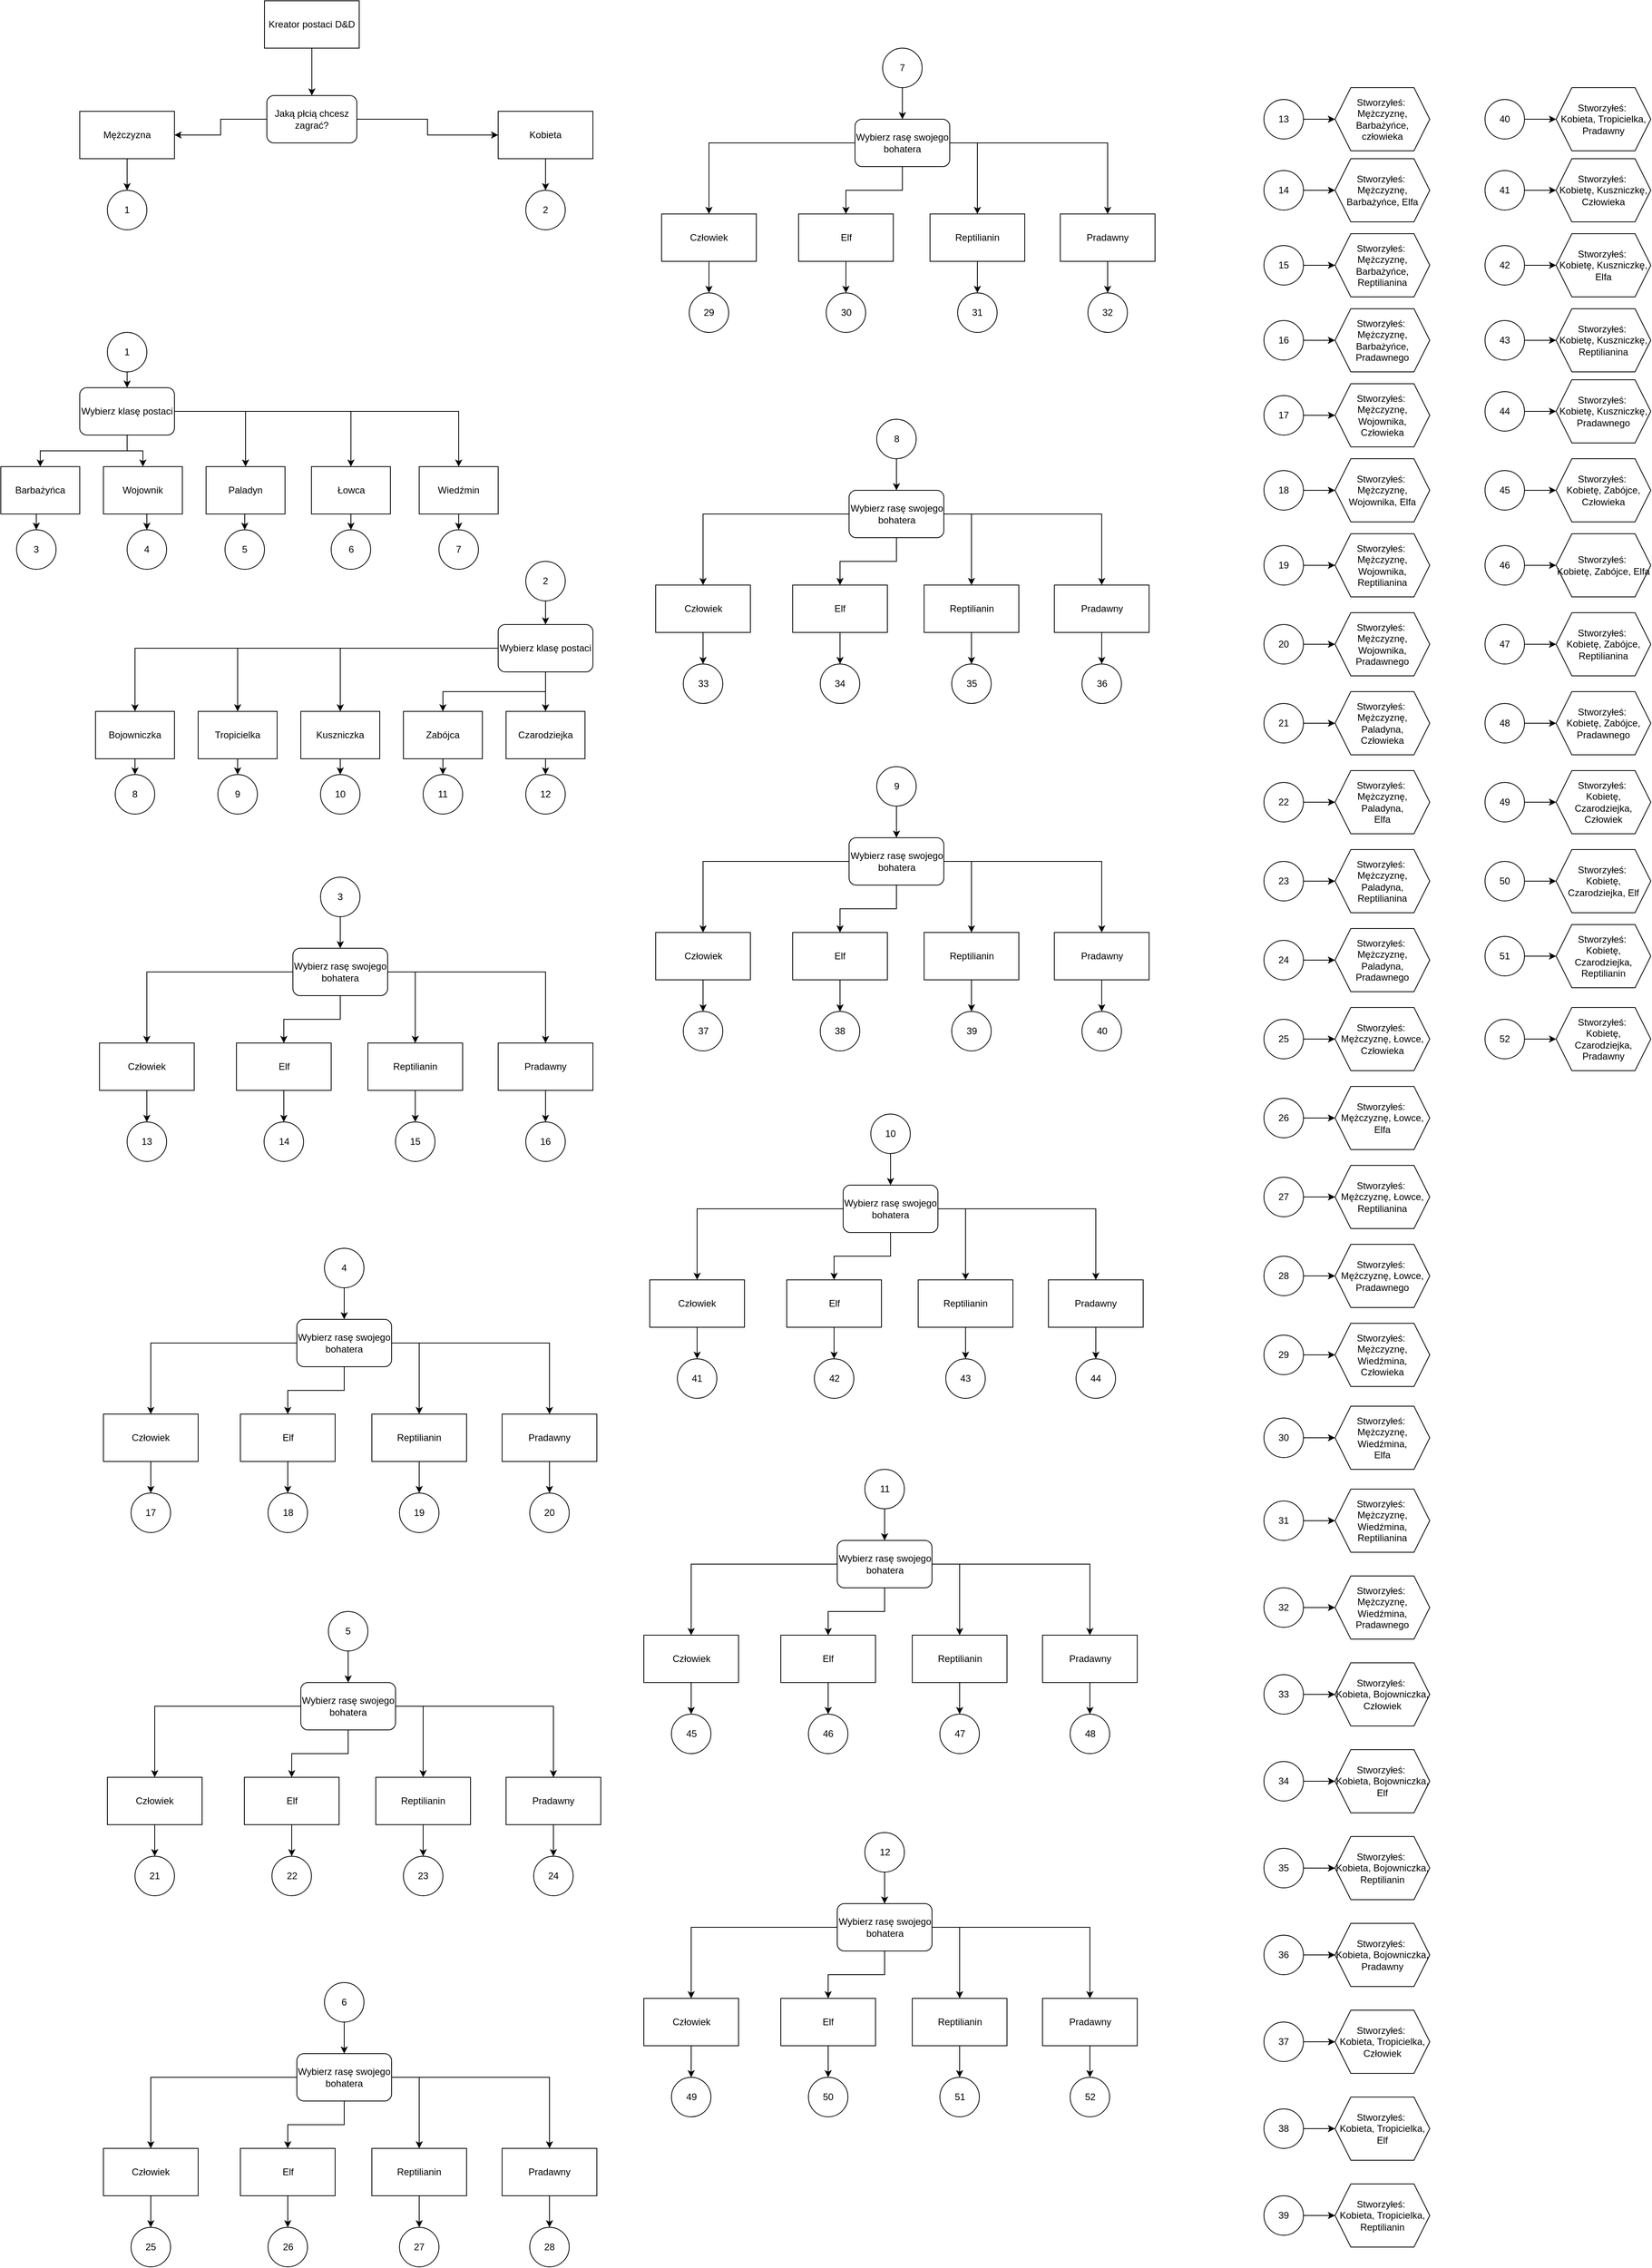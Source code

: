 <mxfile version="22.0.4" type="github">
  <diagram name="Strona-1" id="IyLmZtyO5ltR8Rs7Wp9b">
    <mxGraphModel dx="1256" dy="558" grid="1" gridSize="10" guides="1" tooltips="1" connect="1" arrows="1" fold="1" page="1" pageScale="1" pageWidth="2339" pageHeight="3300" math="0" shadow="0">
      <root>
        <mxCell id="0" />
        <mxCell id="1" parent="0" />
        <mxCell id="tEjbSZpcCXlgl2Tz4wgR-309" style="edgeStyle=orthogonalEdgeStyle;rounded=0;orthogonalLoop=1;jettySize=auto;html=1;exitX=0.5;exitY=1;exitDx=0;exitDy=0;entryX=0.5;entryY=0;entryDx=0;entryDy=0;" edge="1" parent="1" source="tEjbSZpcCXlgl2Tz4wgR-310" target="tEjbSZpcCXlgl2Tz4wgR-313">
          <mxGeometry relative="1" as="geometry" />
        </mxCell>
        <mxCell id="tEjbSZpcCXlgl2Tz4wgR-310" value="Kreator postaci D&amp;amp;D" style="rounded=0;whiteSpace=wrap;html=1;" vertex="1" parent="1">
          <mxGeometry x="354" y="20" width="120" height="60" as="geometry" />
        </mxCell>
        <mxCell id="tEjbSZpcCXlgl2Tz4wgR-311" style="edgeStyle=orthogonalEdgeStyle;rounded=0;orthogonalLoop=1;jettySize=auto;html=1;exitX=0;exitY=0.5;exitDx=0;exitDy=0;" edge="1" parent="1" source="tEjbSZpcCXlgl2Tz4wgR-313" target="tEjbSZpcCXlgl2Tz4wgR-317">
          <mxGeometry relative="1" as="geometry" />
        </mxCell>
        <mxCell id="tEjbSZpcCXlgl2Tz4wgR-312" style="edgeStyle=orthogonalEdgeStyle;rounded=0;orthogonalLoop=1;jettySize=auto;html=1;entryX=0;entryY=0.5;entryDx=0;entryDy=0;" edge="1" parent="1" source="tEjbSZpcCXlgl2Tz4wgR-313" target="tEjbSZpcCXlgl2Tz4wgR-315">
          <mxGeometry relative="1" as="geometry" />
        </mxCell>
        <mxCell id="tEjbSZpcCXlgl2Tz4wgR-313" value="Jaką płcią chcesz zagrać?" style="rounded=1;whiteSpace=wrap;html=1;" vertex="1" parent="1">
          <mxGeometry x="357" y="140" width="114" height="60" as="geometry" />
        </mxCell>
        <mxCell id="tEjbSZpcCXlgl2Tz4wgR-314" style="edgeStyle=orthogonalEdgeStyle;rounded=0;orthogonalLoop=1;jettySize=auto;html=1;exitX=0.5;exitY=1;exitDx=0;exitDy=0;entryX=0.5;entryY=0;entryDx=0;entryDy=0;" edge="1" parent="1" source="tEjbSZpcCXlgl2Tz4wgR-315" target="tEjbSZpcCXlgl2Tz4wgR-319">
          <mxGeometry relative="1" as="geometry" />
        </mxCell>
        <mxCell id="tEjbSZpcCXlgl2Tz4wgR-315" value="Kobieta" style="rounded=0;whiteSpace=wrap;html=1;" vertex="1" parent="1">
          <mxGeometry x="650" y="160" width="120" height="60" as="geometry" />
        </mxCell>
        <mxCell id="tEjbSZpcCXlgl2Tz4wgR-316" style="edgeStyle=orthogonalEdgeStyle;rounded=0;orthogonalLoop=1;jettySize=auto;html=1;" edge="1" parent="1" source="tEjbSZpcCXlgl2Tz4wgR-317">
          <mxGeometry relative="1" as="geometry">
            <mxPoint x="180" y="260" as="targetPoint" />
          </mxGeometry>
        </mxCell>
        <mxCell id="tEjbSZpcCXlgl2Tz4wgR-317" value="Mężczyzna" style="rounded=0;whiteSpace=wrap;html=1;" vertex="1" parent="1">
          <mxGeometry x="120" y="160" width="120" height="60" as="geometry" />
        </mxCell>
        <mxCell id="tEjbSZpcCXlgl2Tz4wgR-318" value="1" style="ellipse;whiteSpace=wrap;html=1;aspect=fixed;" vertex="1" parent="1">
          <mxGeometry x="155" y="260" width="50" height="50" as="geometry" />
        </mxCell>
        <mxCell id="tEjbSZpcCXlgl2Tz4wgR-319" value="2" style="ellipse;whiteSpace=wrap;html=1;aspect=fixed;" vertex="1" parent="1">
          <mxGeometry x="685" y="260" width="50" height="50" as="geometry" />
        </mxCell>
        <mxCell id="tEjbSZpcCXlgl2Tz4wgR-320" style="edgeStyle=orthogonalEdgeStyle;rounded=0;orthogonalLoop=1;jettySize=auto;html=1;exitX=0.5;exitY=1;exitDx=0;exitDy=0;entryX=0.5;entryY=0;entryDx=0;entryDy=0;" edge="1" parent="1" source="tEjbSZpcCXlgl2Tz4wgR-321" target="tEjbSZpcCXlgl2Tz4wgR-327">
          <mxGeometry relative="1" as="geometry" />
        </mxCell>
        <mxCell id="tEjbSZpcCXlgl2Tz4wgR-321" value="1" style="ellipse;whiteSpace=wrap;html=1;aspect=fixed;" vertex="1" parent="1">
          <mxGeometry x="155" y="440" width="50" height="50" as="geometry" />
        </mxCell>
        <mxCell id="tEjbSZpcCXlgl2Tz4wgR-322" style="edgeStyle=orthogonalEdgeStyle;rounded=0;orthogonalLoop=1;jettySize=auto;html=1;" edge="1" parent="1" source="tEjbSZpcCXlgl2Tz4wgR-327" target="tEjbSZpcCXlgl2Tz4wgR-329">
          <mxGeometry relative="1" as="geometry" />
        </mxCell>
        <mxCell id="tEjbSZpcCXlgl2Tz4wgR-323" style="edgeStyle=orthogonalEdgeStyle;rounded=0;orthogonalLoop=1;jettySize=auto;html=1;" edge="1" parent="1" source="tEjbSZpcCXlgl2Tz4wgR-327" target="tEjbSZpcCXlgl2Tz4wgR-331">
          <mxGeometry relative="1" as="geometry" />
        </mxCell>
        <mxCell id="tEjbSZpcCXlgl2Tz4wgR-324" style="edgeStyle=orthogonalEdgeStyle;rounded=0;orthogonalLoop=1;jettySize=auto;html=1;entryX=0.5;entryY=0;entryDx=0;entryDy=0;" edge="1" parent="1" source="tEjbSZpcCXlgl2Tz4wgR-327" target="tEjbSZpcCXlgl2Tz4wgR-335">
          <mxGeometry relative="1" as="geometry" />
        </mxCell>
        <mxCell id="tEjbSZpcCXlgl2Tz4wgR-325" style="edgeStyle=orthogonalEdgeStyle;rounded=0;orthogonalLoop=1;jettySize=auto;html=1;entryX=0.5;entryY=0;entryDx=0;entryDy=0;" edge="1" parent="1" source="tEjbSZpcCXlgl2Tz4wgR-327" target="tEjbSZpcCXlgl2Tz4wgR-333">
          <mxGeometry relative="1" as="geometry" />
        </mxCell>
        <mxCell id="tEjbSZpcCXlgl2Tz4wgR-326" style="edgeStyle=orthogonalEdgeStyle;rounded=0;orthogonalLoop=1;jettySize=auto;html=1;exitX=1;exitY=0.5;exitDx=0;exitDy=0;entryX=0.5;entryY=0;entryDx=0;entryDy=0;" edge="1" parent="1" source="tEjbSZpcCXlgl2Tz4wgR-327" target="tEjbSZpcCXlgl2Tz4wgR-337">
          <mxGeometry relative="1" as="geometry" />
        </mxCell>
        <mxCell id="tEjbSZpcCXlgl2Tz4wgR-327" value="Wybierz klasę postaci" style="rounded=1;whiteSpace=wrap;html=1;" vertex="1" parent="1">
          <mxGeometry x="120" y="510" width="120" height="60" as="geometry" />
        </mxCell>
        <mxCell id="tEjbSZpcCXlgl2Tz4wgR-328" style="edgeStyle=orthogonalEdgeStyle;rounded=0;orthogonalLoop=1;jettySize=auto;html=1;exitX=0.5;exitY=1;exitDx=0;exitDy=0;entryX=0.5;entryY=0;entryDx=0;entryDy=0;" edge="1" parent="1" source="tEjbSZpcCXlgl2Tz4wgR-329" target="tEjbSZpcCXlgl2Tz4wgR-365">
          <mxGeometry relative="1" as="geometry" />
        </mxCell>
        <mxCell id="tEjbSZpcCXlgl2Tz4wgR-329" value="Barbażyńca" style="rounded=0;whiteSpace=wrap;html=1;" vertex="1" parent="1">
          <mxGeometry x="20" y="610" width="100" height="60" as="geometry" />
        </mxCell>
        <mxCell id="tEjbSZpcCXlgl2Tz4wgR-330" style="edgeStyle=orthogonalEdgeStyle;rounded=0;orthogonalLoop=1;jettySize=auto;html=1;exitX=0.5;exitY=1;exitDx=0;exitDy=0;entryX=0.5;entryY=0;entryDx=0;entryDy=0;" edge="1" parent="1" source="tEjbSZpcCXlgl2Tz4wgR-331" target="tEjbSZpcCXlgl2Tz4wgR-364">
          <mxGeometry relative="1" as="geometry" />
        </mxCell>
        <mxCell id="tEjbSZpcCXlgl2Tz4wgR-331" value="Wojownik" style="rounded=0;whiteSpace=wrap;html=1;" vertex="1" parent="1">
          <mxGeometry x="150" y="610" width="100" height="60" as="geometry" />
        </mxCell>
        <mxCell id="tEjbSZpcCXlgl2Tz4wgR-332" style="edgeStyle=orthogonalEdgeStyle;rounded=0;orthogonalLoop=1;jettySize=auto;html=1;exitX=0.5;exitY=1;exitDx=0;exitDy=0;entryX=0.5;entryY=0;entryDx=0;entryDy=0;" edge="1" parent="1" source="tEjbSZpcCXlgl2Tz4wgR-333" target="tEjbSZpcCXlgl2Tz4wgR-363">
          <mxGeometry relative="1" as="geometry" />
        </mxCell>
        <mxCell id="tEjbSZpcCXlgl2Tz4wgR-333" value="Paladyn" style="rounded=0;whiteSpace=wrap;html=1;" vertex="1" parent="1">
          <mxGeometry x="280" y="610" width="100" height="60" as="geometry" />
        </mxCell>
        <mxCell id="tEjbSZpcCXlgl2Tz4wgR-334" style="edgeStyle=orthogonalEdgeStyle;rounded=0;orthogonalLoop=1;jettySize=auto;html=1;exitX=0.5;exitY=1;exitDx=0;exitDy=0;entryX=0.5;entryY=0;entryDx=0;entryDy=0;" edge="1" parent="1" source="tEjbSZpcCXlgl2Tz4wgR-335" target="tEjbSZpcCXlgl2Tz4wgR-362">
          <mxGeometry relative="1" as="geometry" />
        </mxCell>
        <mxCell id="tEjbSZpcCXlgl2Tz4wgR-335" value="Łowca" style="rounded=0;whiteSpace=wrap;html=1;" vertex="1" parent="1">
          <mxGeometry x="413.5" y="610" width="100" height="60" as="geometry" />
        </mxCell>
        <mxCell id="tEjbSZpcCXlgl2Tz4wgR-336" style="edgeStyle=orthogonalEdgeStyle;rounded=0;orthogonalLoop=1;jettySize=auto;html=1;exitX=0.5;exitY=1;exitDx=0;exitDy=0;entryX=0.5;entryY=0;entryDx=0;entryDy=0;" edge="1" parent="1" source="tEjbSZpcCXlgl2Tz4wgR-337" target="tEjbSZpcCXlgl2Tz4wgR-361">
          <mxGeometry relative="1" as="geometry" />
        </mxCell>
        <mxCell id="tEjbSZpcCXlgl2Tz4wgR-337" value="Wiedźmin" style="rounded=0;whiteSpace=wrap;html=1;" vertex="1" parent="1">
          <mxGeometry x="550" y="610" width="100" height="60" as="geometry" />
        </mxCell>
        <mxCell id="tEjbSZpcCXlgl2Tz4wgR-338" style="edgeStyle=orthogonalEdgeStyle;rounded=0;orthogonalLoop=1;jettySize=auto;html=1;exitX=0.5;exitY=1;exitDx=0;exitDy=0;entryX=0.5;entryY=0;entryDx=0;entryDy=0;" edge="1" parent="1" source="tEjbSZpcCXlgl2Tz4wgR-339" target="tEjbSZpcCXlgl2Tz4wgR-345">
          <mxGeometry relative="1" as="geometry" />
        </mxCell>
        <mxCell id="tEjbSZpcCXlgl2Tz4wgR-339" value="2" style="ellipse;whiteSpace=wrap;html=1;aspect=fixed;" vertex="1" parent="1">
          <mxGeometry x="685" y="730" width="50" height="50" as="geometry" />
        </mxCell>
        <mxCell id="tEjbSZpcCXlgl2Tz4wgR-340" style="edgeStyle=orthogonalEdgeStyle;rounded=0;orthogonalLoop=1;jettySize=auto;html=1;exitX=0.5;exitY=1;exitDx=0;exitDy=0;entryX=0.5;entryY=0;entryDx=0;entryDy=0;" edge="1" parent="1" source="tEjbSZpcCXlgl2Tz4wgR-345" target="tEjbSZpcCXlgl2Tz4wgR-347">
          <mxGeometry relative="1" as="geometry" />
        </mxCell>
        <mxCell id="tEjbSZpcCXlgl2Tz4wgR-341" style="edgeStyle=orthogonalEdgeStyle;rounded=0;orthogonalLoop=1;jettySize=auto;html=1;exitX=0.5;exitY=1;exitDx=0;exitDy=0;entryX=0.5;entryY=0;entryDx=0;entryDy=0;" edge="1" parent="1" source="tEjbSZpcCXlgl2Tz4wgR-345" target="tEjbSZpcCXlgl2Tz4wgR-349">
          <mxGeometry relative="1" as="geometry" />
        </mxCell>
        <mxCell id="tEjbSZpcCXlgl2Tz4wgR-342" style="edgeStyle=orthogonalEdgeStyle;rounded=0;orthogonalLoop=1;jettySize=auto;html=1;exitX=0;exitY=0.5;exitDx=0;exitDy=0;entryX=0.5;entryY=0;entryDx=0;entryDy=0;" edge="1" parent="1" source="tEjbSZpcCXlgl2Tz4wgR-345" target="tEjbSZpcCXlgl2Tz4wgR-351">
          <mxGeometry relative="1" as="geometry" />
        </mxCell>
        <mxCell id="tEjbSZpcCXlgl2Tz4wgR-343" style="edgeStyle=orthogonalEdgeStyle;rounded=0;orthogonalLoop=1;jettySize=auto;html=1;exitX=0;exitY=0.5;exitDx=0;exitDy=0;entryX=0.5;entryY=0;entryDx=0;entryDy=0;" edge="1" parent="1" source="tEjbSZpcCXlgl2Tz4wgR-345" target="tEjbSZpcCXlgl2Tz4wgR-353">
          <mxGeometry relative="1" as="geometry" />
        </mxCell>
        <mxCell id="tEjbSZpcCXlgl2Tz4wgR-344" style="edgeStyle=orthogonalEdgeStyle;rounded=0;orthogonalLoop=1;jettySize=auto;html=1;exitX=0;exitY=0.5;exitDx=0;exitDy=0;entryX=0.5;entryY=0;entryDx=0;entryDy=0;" edge="1" parent="1" source="tEjbSZpcCXlgl2Tz4wgR-345" target="tEjbSZpcCXlgl2Tz4wgR-355">
          <mxGeometry relative="1" as="geometry" />
        </mxCell>
        <mxCell id="tEjbSZpcCXlgl2Tz4wgR-345" value="Wybierz klasę postaci" style="rounded=1;whiteSpace=wrap;html=1;" vertex="1" parent="1">
          <mxGeometry x="650" y="810" width="120" height="60" as="geometry" />
        </mxCell>
        <mxCell id="tEjbSZpcCXlgl2Tz4wgR-346" style="edgeStyle=orthogonalEdgeStyle;rounded=0;orthogonalLoop=1;jettySize=auto;html=1;exitX=0.5;exitY=1;exitDx=0;exitDy=0;entryX=0.5;entryY=0;entryDx=0;entryDy=0;" edge="1" parent="1" source="tEjbSZpcCXlgl2Tz4wgR-347" target="tEjbSZpcCXlgl2Tz4wgR-356">
          <mxGeometry relative="1" as="geometry" />
        </mxCell>
        <mxCell id="tEjbSZpcCXlgl2Tz4wgR-347" value="Czarodziejka" style="rounded=0;whiteSpace=wrap;html=1;" vertex="1" parent="1">
          <mxGeometry x="660" y="920" width="100" height="60" as="geometry" />
        </mxCell>
        <mxCell id="tEjbSZpcCXlgl2Tz4wgR-348" style="edgeStyle=orthogonalEdgeStyle;rounded=0;orthogonalLoop=1;jettySize=auto;html=1;exitX=0.5;exitY=1;exitDx=0;exitDy=0;entryX=0.5;entryY=0;entryDx=0;entryDy=0;" edge="1" parent="1" source="tEjbSZpcCXlgl2Tz4wgR-349" target="tEjbSZpcCXlgl2Tz4wgR-357">
          <mxGeometry relative="1" as="geometry" />
        </mxCell>
        <mxCell id="tEjbSZpcCXlgl2Tz4wgR-349" value="Zabójca" style="rounded=0;whiteSpace=wrap;html=1;" vertex="1" parent="1">
          <mxGeometry x="530" y="920" width="100" height="60" as="geometry" />
        </mxCell>
        <mxCell id="tEjbSZpcCXlgl2Tz4wgR-350" style="edgeStyle=orthogonalEdgeStyle;rounded=0;orthogonalLoop=1;jettySize=auto;html=1;exitX=0.5;exitY=1;exitDx=0;exitDy=0;entryX=0.5;entryY=0;entryDx=0;entryDy=0;" edge="1" parent="1" source="tEjbSZpcCXlgl2Tz4wgR-351" target="tEjbSZpcCXlgl2Tz4wgR-358">
          <mxGeometry relative="1" as="geometry" />
        </mxCell>
        <mxCell id="tEjbSZpcCXlgl2Tz4wgR-351" value="Kuszniczka" style="rounded=0;whiteSpace=wrap;html=1;" vertex="1" parent="1">
          <mxGeometry x="400" y="920" width="100" height="60" as="geometry" />
        </mxCell>
        <mxCell id="tEjbSZpcCXlgl2Tz4wgR-352" style="edgeStyle=orthogonalEdgeStyle;rounded=0;orthogonalLoop=1;jettySize=auto;html=1;exitX=0.5;exitY=1;exitDx=0;exitDy=0;entryX=0.5;entryY=0;entryDx=0;entryDy=0;" edge="1" parent="1" source="tEjbSZpcCXlgl2Tz4wgR-353" target="tEjbSZpcCXlgl2Tz4wgR-359">
          <mxGeometry relative="1" as="geometry" />
        </mxCell>
        <mxCell id="tEjbSZpcCXlgl2Tz4wgR-353" value="Tropicielka" style="rounded=0;whiteSpace=wrap;html=1;" vertex="1" parent="1">
          <mxGeometry x="270" y="920" width="100" height="60" as="geometry" />
        </mxCell>
        <mxCell id="tEjbSZpcCXlgl2Tz4wgR-354" style="edgeStyle=orthogonalEdgeStyle;rounded=0;orthogonalLoop=1;jettySize=auto;html=1;exitX=0.5;exitY=1;exitDx=0;exitDy=0;entryX=0.5;entryY=0;entryDx=0;entryDy=0;" edge="1" parent="1" source="tEjbSZpcCXlgl2Tz4wgR-355" target="tEjbSZpcCXlgl2Tz4wgR-360">
          <mxGeometry relative="1" as="geometry" />
        </mxCell>
        <mxCell id="tEjbSZpcCXlgl2Tz4wgR-355" value="Bojowniczka" style="rounded=0;whiteSpace=wrap;html=1;" vertex="1" parent="1">
          <mxGeometry x="140" y="920" width="100" height="60" as="geometry" />
        </mxCell>
        <mxCell id="tEjbSZpcCXlgl2Tz4wgR-356" value="12" style="ellipse;whiteSpace=wrap;html=1;aspect=fixed;" vertex="1" parent="1">
          <mxGeometry x="685" y="1000" width="50" height="50" as="geometry" />
        </mxCell>
        <mxCell id="tEjbSZpcCXlgl2Tz4wgR-357" value="11" style="ellipse;whiteSpace=wrap;html=1;aspect=fixed;" vertex="1" parent="1">
          <mxGeometry x="555" y="1000" width="50" height="50" as="geometry" />
        </mxCell>
        <mxCell id="tEjbSZpcCXlgl2Tz4wgR-358" value="10" style="ellipse;whiteSpace=wrap;html=1;aspect=fixed;" vertex="1" parent="1">
          <mxGeometry x="425" y="1000" width="50" height="50" as="geometry" />
        </mxCell>
        <mxCell id="tEjbSZpcCXlgl2Tz4wgR-359" value="9" style="ellipse;whiteSpace=wrap;html=1;aspect=fixed;" vertex="1" parent="1">
          <mxGeometry x="295" y="1000" width="50" height="50" as="geometry" />
        </mxCell>
        <mxCell id="tEjbSZpcCXlgl2Tz4wgR-360" value="8" style="ellipse;whiteSpace=wrap;html=1;aspect=fixed;" vertex="1" parent="1">
          <mxGeometry x="165" y="1000" width="50" height="50" as="geometry" />
        </mxCell>
        <mxCell id="tEjbSZpcCXlgl2Tz4wgR-361" value="7" style="ellipse;whiteSpace=wrap;html=1;aspect=fixed;" vertex="1" parent="1">
          <mxGeometry x="575" y="690" width="50" height="50" as="geometry" />
        </mxCell>
        <mxCell id="tEjbSZpcCXlgl2Tz4wgR-362" value="6" style="ellipse;whiteSpace=wrap;html=1;aspect=fixed;" vertex="1" parent="1">
          <mxGeometry x="438.5" y="690" width="50" height="50" as="geometry" />
        </mxCell>
        <mxCell id="tEjbSZpcCXlgl2Tz4wgR-363" value="5" style="ellipse;whiteSpace=wrap;html=1;aspect=fixed;" vertex="1" parent="1">
          <mxGeometry x="304" y="690" width="50" height="50" as="geometry" />
        </mxCell>
        <mxCell id="tEjbSZpcCXlgl2Tz4wgR-364" value="4" style="ellipse;whiteSpace=wrap;html=1;aspect=fixed;" vertex="1" parent="1">
          <mxGeometry x="180" y="690" width="50" height="50" as="geometry" />
        </mxCell>
        <mxCell id="tEjbSZpcCXlgl2Tz4wgR-365" value="3" style="ellipse;whiteSpace=wrap;html=1;aspect=fixed;" vertex="1" parent="1">
          <mxGeometry x="40" y="690" width="50" height="50" as="geometry" />
        </mxCell>
        <mxCell id="tEjbSZpcCXlgl2Tz4wgR-366" style="edgeStyle=orthogonalEdgeStyle;rounded=0;orthogonalLoop=1;jettySize=auto;html=1;exitX=0.5;exitY=1;exitDx=0;exitDy=0;" edge="1" parent="1" source="tEjbSZpcCXlgl2Tz4wgR-367" target="tEjbSZpcCXlgl2Tz4wgR-372">
          <mxGeometry relative="1" as="geometry" />
        </mxCell>
        <mxCell id="tEjbSZpcCXlgl2Tz4wgR-367" value="3" style="ellipse;whiteSpace=wrap;html=1;aspect=fixed;" vertex="1" parent="1">
          <mxGeometry x="425" y="1130" width="50" height="50" as="geometry" />
        </mxCell>
        <mxCell id="tEjbSZpcCXlgl2Tz4wgR-368" style="edgeStyle=orthogonalEdgeStyle;rounded=0;orthogonalLoop=1;jettySize=auto;html=1;exitX=0.5;exitY=1;exitDx=0;exitDy=0;entryX=0.5;entryY=0;entryDx=0;entryDy=0;" edge="1" parent="1" source="tEjbSZpcCXlgl2Tz4wgR-372" target="tEjbSZpcCXlgl2Tz4wgR-380">
          <mxGeometry relative="1" as="geometry" />
        </mxCell>
        <mxCell id="tEjbSZpcCXlgl2Tz4wgR-369" style="edgeStyle=orthogonalEdgeStyle;rounded=0;orthogonalLoop=1;jettySize=auto;html=1;exitX=0;exitY=0.5;exitDx=0;exitDy=0;entryX=0.5;entryY=0;entryDx=0;entryDy=0;" edge="1" parent="1" source="tEjbSZpcCXlgl2Tz4wgR-372" target="tEjbSZpcCXlgl2Tz4wgR-374">
          <mxGeometry relative="1" as="geometry" />
        </mxCell>
        <mxCell id="tEjbSZpcCXlgl2Tz4wgR-370" style="edgeStyle=orthogonalEdgeStyle;rounded=0;orthogonalLoop=1;jettySize=auto;html=1;exitX=1;exitY=0.5;exitDx=0;exitDy=0;entryX=0.5;entryY=0;entryDx=0;entryDy=0;" edge="1" parent="1" source="tEjbSZpcCXlgl2Tz4wgR-372" target="tEjbSZpcCXlgl2Tz4wgR-378">
          <mxGeometry relative="1" as="geometry" />
        </mxCell>
        <mxCell id="tEjbSZpcCXlgl2Tz4wgR-371" style="edgeStyle=orthogonalEdgeStyle;rounded=0;orthogonalLoop=1;jettySize=auto;html=1;exitX=1;exitY=0.5;exitDx=0;exitDy=0;entryX=0.5;entryY=0;entryDx=0;entryDy=0;" edge="1" parent="1" source="tEjbSZpcCXlgl2Tz4wgR-372" target="tEjbSZpcCXlgl2Tz4wgR-376">
          <mxGeometry relative="1" as="geometry" />
        </mxCell>
        <mxCell id="tEjbSZpcCXlgl2Tz4wgR-372" value="Wybierz rasę swojego bohatera" style="rounded=1;whiteSpace=wrap;html=1;" vertex="1" parent="1">
          <mxGeometry x="390" y="1220" width="120" height="60" as="geometry" />
        </mxCell>
        <mxCell id="tEjbSZpcCXlgl2Tz4wgR-373" style="edgeStyle=orthogonalEdgeStyle;rounded=0;orthogonalLoop=1;jettySize=auto;html=1;exitX=0.5;exitY=1;exitDx=0;exitDy=0;entryX=0.5;entryY=0;entryDx=0;entryDy=0;" edge="1" parent="1" source="tEjbSZpcCXlgl2Tz4wgR-374" target="tEjbSZpcCXlgl2Tz4wgR-381">
          <mxGeometry relative="1" as="geometry" />
        </mxCell>
        <mxCell id="tEjbSZpcCXlgl2Tz4wgR-374" value="Człowiek" style="rounded=0;whiteSpace=wrap;html=1;" vertex="1" parent="1">
          <mxGeometry x="145" y="1340" width="120" height="60" as="geometry" />
        </mxCell>
        <mxCell id="tEjbSZpcCXlgl2Tz4wgR-375" style="edgeStyle=orthogonalEdgeStyle;rounded=0;orthogonalLoop=1;jettySize=auto;html=1;exitX=0.5;exitY=1;exitDx=0;exitDy=0;entryX=0.5;entryY=0;entryDx=0;entryDy=0;" edge="1" parent="1" source="tEjbSZpcCXlgl2Tz4wgR-376" target="tEjbSZpcCXlgl2Tz4wgR-384">
          <mxGeometry relative="1" as="geometry" />
        </mxCell>
        <mxCell id="tEjbSZpcCXlgl2Tz4wgR-376" value="Pradawny" style="rounded=0;whiteSpace=wrap;html=1;" vertex="1" parent="1">
          <mxGeometry x="650" y="1340" width="120" height="60" as="geometry" />
        </mxCell>
        <mxCell id="tEjbSZpcCXlgl2Tz4wgR-377" style="edgeStyle=orthogonalEdgeStyle;rounded=0;orthogonalLoop=1;jettySize=auto;html=1;entryX=0.5;entryY=0;entryDx=0;entryDy=0;" edge="1" parent="1" source="tEjbSZpcCXlgl2Tz4wgR-378" target="tEjbSZpcCXlgl2Tz4wgR-383">
          <mxGeometry relative="1" as="geometry" />
        </mxCell>
        <mxCell id="tEjbSZpcCXlgl2Tz4wgR-378" value="Reptilianin" style="rounded=0;whiteSpace=wrap;html=1;" vertex="1" parent="1">
          <mxGeometry x="485" y="1340" width="120" height="60" as="geometry" />
        </mxCell>
        <mxCell id="tEjbSZpcCXlgl2Tz4wgR-379" style="edgeStyle=orthogonalEdgeStyle;rounded=0;orthogonalLoop=1;jettySize=auto;html=1;entryX=0.5;entryY=0;entryDx=0;entryDy=0;" edge="1" parent="1" source="tEjbSZpcCXlgl2Tz4wgR-380" target="tEjbSZpcCXlgl2Tz4wgR-382">
          <mxGeometry relative="1" as="geometry" />
        </mxCell>
        <mxCell id="tEjbSZpcCXlgl2Tz4wgR-380" value="Elf" style="rounded=0;whiteSpace=wrap;html=1;" vertex="1" parent="1">
          <mxGeometry x="318.5" y="1340" width="120" height="60" as="geometry" />
        </mxCell>
        <mxCell id="tEjbSZpcCXlgl2Tz4wgR-381" value="13" style="ellipse;whiteSpace=wrap;html=1;aspect=fixed;" vertex="1" parent="1">
          <mxGeometry x="180" y="1440" width="50" height="50" as="geometry" />
        </mxCell>
        <mxCell id="tEjbSZpcCXlgl2Tz4wgR-382" value="14" style="ellipse;whiteSpace=wrap;html=1;aspect=fixed;" vertex="1" parent="1">
          <mxGeometry x="353.5" y="1440" width="50" height="50" as="geometry" />
        </mxCell>
        <mxCell id="tEjbSZpcCXlgl2Tz4wgR-383" value="15" style="ellipse;whiteSpace=wrap;html=1;aspect=fixed;" vertex="1" parent="1">
          <mxGeometry x="520" y="1440" width="50" height="50" as="geometry" />
        </mxCell>
        <mxCell id="tEjbSZpcCXlgl2Tz4wgR-384" value="16" style="ellipse;whiteSpace=wrap;html=1;aspect=fixed;" vertex="1" parent="1">
          <mxGeometry x="685" y="1440" width="50" height="50" as="geometry" />
        </mxCell>
        <mxCell id="tEjbSZpcCXlgl2Tz4wgR-385" style="edgeStyle=orthogonalEdgeStyle;rounded=0;orthogonalLoop=1;jettySize=auto;html=1;exitX=0.5;exitY=1;exitDx=0;exitDy=0;" edge="1" parent="1" source="tEjbSZpcCXlgl2Tz4wgR-386" target="tEjbSZpcCXlgl2Tz4wgR-391">
          <mxGeometry relative="1" as="geometry" />
        </mxCell>
        <mxCell id="tEjbSZpcCXlgl2Tz4wgR-386" value="7" style="ellipse;whiteSpace=wrap;html=1;aspect=fixed;" vertex="1" parent="1">
          <mxGeometry x="1137" y="80" width="50" height="50" as="geometry" />
        </mxCell>
        <mxCell id="tEjbSZpcCXlgl2Tz4wgR-387" style="edgeStyle=orthogonalEdgeStyle;rounded=0;orthogonalLoop=1;jettySize=auto;html=1;exitX=0.5;exitY=1;exitDx=0;exitDy=0;entryX=0.5;entryY=0;entryDx=0;entryDy=0;" edge="1" parent="1" source="tEjbSZpcCXlgl2Tz4wgR-391" target="tEjbSZpcCXlgl2Tz4wgR-399">
          <mxGeometry relative="1" as="geometry" />
        </mxCell>
        <mxCell id="tEjbSZpcCXlgl2Tz4wgR-388" style="edgeStyle=orthogonalEdgeStyle;rounded=0;orthogonalLoop=1;jettySize=auto;html=1;exitX=0;exitY=0.5;exitDx=0;exitDy=0;entryX=0.5;entryY=0;entryDx=0;entryDy=0;" edge="1" parent="1" source="tEjbSZpcCXlgl2Tz4wgR-391" target="tEjbSZpcCXlgl2Tz4wgR-393">
          <mxGeometry relative="1" as="geometry" />
        </mxCell>
        <mxCell id="tEjbSZpcCXlgl2Tz4wgR-389" style="edgeStyle=orthogonalEdgeStyle;rounded=0;orthogonalLoop=1;jettySize=auto;html=1;exitX=1;exitY=0.5;exitDx=0;exitDy=0;entryX=0.5;entryY=0;entryDx=0;entryDy=0;" edge="1" parent="1" source="tEjbSZpcCXlgl2Tz4wgR-391" target="tEjbSZpcCXlgl2Tz4wgR-397">
          <mxGeometry relative="1" as="geometry" />
        </mxCell>
        <mxCell id="tEjbSZpcCXlgl2Tz4wgR-390" style="edgeStyle=orthogonalEdgeStyle;rounded=0;orthogonalLoop=1;jettySize=auto;html=1;exitX=1;exitY=0.5;exitDx=0;exitDy=0;entryX=0.5;entryY=0;entryDx=0;entryDy=0;" edge="1" parent="1" source="tEjbSZpcCXlgl2Tz4wgR-391" target="tEjbSZpcCXlgl2Tz4wgR-395">
          <mxGeometry relative="1" as="geometry" />
        </mxCell>
        <mxCell id="tEjbSZpcCXlgl2Tz4wgR-391" value="Wybierz rasę swojego bohatera" style="rounded=1;whiteSpace=wrap;html=1;" vertex="1" parent="1">
          <mxGeometry x="1102" y="170" width="120" height="60" as="geometry" />
        </mxCell>
        <mxCell id="tEjbSZpcCXlgl2Tz4wgR-392" style="edgeStyle=orthogonalEdgeStyle;rounded=0;orthogonalLoop=1;jettySize=auto;html=1;exitX=0.5;exitY=1;exitDx=0;exitDy=0;entryX=0.5;entryY=0;entryDx=0;entryDy=0;" edge="1" parent="1" source="tEjbSZpcCXlgl2Tz4wgR-393" target="tEjbSZpcCXlgl2Tz4wgR-400">
          <mxGeometry relative="1" as="geometry" />
        </mxCell>
        <mxCell id="tEjbSZpcCXlgl2Tz4wgR-393" value="Człowiek" style="rounded=0;whiteSpace=wrap;html=1;" vertex="1" parent="1">
          <mxGeometry x="857" y="290" width="120" height="60" as="geometry" />
        </mxCell>
        <mxCell id="tEjbSZpcCXlgl2Tz4wgR-394" style="edgeStyle=orthogonalEdgeStyle;rounded=0;orthogonalLoop=1;jettySize=auto;html=1;exitX=0.5;exitY=1;exitDx=0;exitDy=0;entryX=0.5;entryY=0;entryDx=0;entryDy=0;" edge="1" parent="1" source="tEjbSZpcCXlgl2Tz4wgR-395" target="tEjbSZpcCXlgl2Tz4wgR-403">
          <mxGeometry relative="1" as="geometry" />
        </mxCell>
        <mxCell id="tEjbSZpcCXlgl2Tz4wgR-395" value="Pradawny" style="rounded=0;whiteSpace=wrap;html=1;" vertex="1" parent="1">
          <mxGeometry x="1362" y="290" width="120" height="60" as="geometry" />
        </mxCell>
        <mxCell id="tEjbSZpcCXlgl2Tz4wgR-396" style="edgeStyle=orthogonalEdgeStyle;rounded=0;orthogonalLoop=1;jettySize=auto;html=1;entryX=0.5;entryY=0;entryDx=0;entryDy=0;" edge="1" parent="1" source="tEjbSZpcCXlgl2Tz4wgR-397" target="tEjbSZpcCXlgl2Tz4wgR-402">
          <mxGeometry relative="1" as="geometry" />
        </mxCell>
        <mxCell id="tEjbSZpcCXlgl2Tz4wgR-397" value="Reptilianin" style="rounded=0;whiteSpace=wrap;html=1;" vertex="1" parent="1">
          <mxGeometry x="1197" y="290" width="120" height="60" as="geometry" />
        </mxCell>
        <mxCell id="tEjbSZpcCXlgl2Tz4wgR-398" style="edgeStyle=orthogonalEdgeStyle;rounded=0;orthogonalLoop=1;jettySize=auto;html=1;entryX=0.5;entryY=0;entryDx=0;entryDy=0;" edge="1" parent="1" source="tEjbSZpcCXlgl2Tz4wgR-399" target="tEjbSZpcCXlgl2Tz4wgR-401">
          <mxGeometry relative="1" as="geometry" />
        </mxCell>
        <mxCell id="tEjbSZpcCXlgl2Tz4wgR-399" value="Elf" style="rounded=0;whiteSpace=wrap;html=1;" vertex="1" parent="1">
          <mxGeometry x="1030.5" y="290" width="120" height="60" as="geometry" />
        </mxCell>
        <mxCell id="tEjbSZpcCXlgl2Tz4wgR-400" value="29" style="ellipse;whiteSpace=wrap;html=1;aspect=fixed;" vertex="1" parent="1">
          <mxGeometry x="892" y="390" width="50" height="50" as="geometry" />
        </mxCell>
        <mxCell id="tEjbSZpcCXlgl2Tz4wgR-401" value="30" style="ellipse;whiteSpace=wrap;html=1;aspect=fixed;" vertex="1" parent="1">
          <mxGeometry x="1065.5" y="390" width="50" height="50" as="geometry" />
        </mxCell>
        <mxCell id="tEjbSZpcCXlgl2Tz4wgR-402" value="31" style="ellipse;whiteSpace=wrap;html=1;aspect=fixed;" vertex="1" parent="1">
          <mxGeometry x="1232" y="390" width="50" height="50" as="geometry" />
        </mxCell>
        <mxCell id="tEjbSZpcCXlgl2Tz4wgR-403" value="32" style="ellipse;whiteSpace=wrap;html=1;aspect=fixed;" vertex="1" parent="1">
          <mxGeometry x="1397" y="390" width="50" height="50" as="geometry" />
        </mxCell>
        <mxCell id="tEjbSZpcCXlgl2Tz4wgR-404" style="edgeStyle=orthogonalEdgeStyle;rounded=0;orthogonalLoop=1;jettySize=auto;html=1;exitX=0.5;exitY=1;exitDx=0;exitDy=0;" edge="1" parent="1" source="tEjbSZpcCXlgl2Tz4wgR-405" target="tEjbSZpcCXlgl2Tz4wgR-410">
          <mxGeometry relative="1" as="geometry" />
        </mxCell>
        <mxCell id="tEjbSZpcCXlgl2Tz4wgR-405" value="4" style="ellipse;whiteSpace=wrap;html=1;aspect=fixed;" vertex="1" parent="1">
          <mxGeometry x="430" y="1600" width="50" height="50" as="geometry" />
        </mxCell>
        <mxCell id="tEjbSZpcCXlgl2Tz4wgR-406" style="edgeStyle=orthogonalEdgeStyle;rounded=0;orthogonalLoop=1;jettySize=auto;html=1;exitX=0.5;exitY=1;exitDx=0;exitDy=0;entryX=0.5;entryY=0;entryDx=0;entryDy=0;" edge="1" parent="1" source="tEjbSZpcCXlgl2Tz4wgR-410" target="tEjbSZpcCXlgl2Tz4wgR-418">
          <mxGeometry relative="1" as="geometry" />
        </mxCell>
        <mxCell id="tEjbSZpcCXlgl2Tz4wgR-407" style="edgeStyle=orthogonalEdgeStyle;rounded=0;orthogonalLoop=1;jettySize=auto;html=1;exitX=0;exitY=0.5;exitDx=0;exitDy=0;entryX=0.5;entryY=0;entryDx=0;entryDy=0;" edge="1" parent="1" source="tEjbSZpcCXlgl2Tz4wgR-410" target="tEjbSZpcCXlgl2Tz4wgR-412">
          <mxGeometry relative="1" as="geometry" />
        </mxCell>
        <mxCell id="tEjbSZpcCXlgl2Tz4wgR-408" style="edgeStyle=orthogonalEdgeStyle;rounded=0;orthogonalLoop=1;jettySize=auto;html=1;exitX=1;exitY=0.5;exitDx=0;exitDy=0;entryX=0.5;entryY=0;entryDx=0;entryDy=0;" edge="1" parent="1" source="tEjbSZpcCXlgl2Tz4wgR-410" target="tEjbSZpcCXlgl2Tz4wgR-416">
          <mxGeometry relative="1" as="geometry" />
        </mxCell>
        <mxCell id="tEjbSZpcCXlgl2Tz4wgR-409" style="edgeStyle=orthogonalEdgeStyle;rounded=0;orthogonalLoop=1;jettySize=auto;html=1;exitX=1;exitY=0.5;exitDx=0;exitDy=0;entryX=0.5;entryY=0;entryDx=0;entryDy=0;" edge="1" parent="1" source="tEjbSZpcCXlgl2Tz4wgR-410" target="tEjbSZpcCXlgl2Tz4wgR-414">
          <mxGeometry relative="1" as="geometry" />
        </mxCell>
        <mxCell id="tEjbSZpcCXlgl2Tz4wgR-410" value="Wybierz rasę swojego bohatera" style="rounded=1;whiteSpace=wrap;html=1;" vertex="1" parent="1">
          <mxGeometry x="395" y="1690" width="120" height="60" as="geometry" />
        </mxCell>
        <mxCell id="tEjbSZpcCXlgl2Tz4wgR-411" style="edgeStyle=orthogonalEdgeStyle;rounded=0;orthogonalLoop=1;jettySize=auto;html=1;exitX=0.5;exitY=1;exitDx=0;exitDy=0;entryX=0.5;entryY=0;entryDx=0;entryDy=0;" edge="1" parent="1" source="tEjbSZpcCXlgl2Tz4wgR-412" target="tEjbSZpcCXlgl2Tz4wgR-419">
          <mxGeometry relative="1" as="geometry" />
        </mxCell>
        <mxCell id="tEjbSZpcCXlgl2Tz4wgR-412" value="Człowiek" style="rounded=0;whiteSpace=wrap;html=1;" vertex="1" parent="1">
          <mxGeometry x="150" y="1810" width="120" height="60" as="geometry" />
        </mxCell>
        <mxCell id="tEjbSZpcCXlgl2Tz4wgR-413" style="edgeStyle=orthogonalEdgeStyle;rounded=0;orthogonalLoop=1;jettySize=auto;html=1;exitX=0.5;exitY=1;exitDx=0;exitDy=0;entryX=0.5;entryY=0;entryDx=0;entryDy=0;" edge="1" parent="1" source="tEjbSZpcCXlgl2Tz4wgR-414" target="tEjbSZpcCXlgl2Tz4wgR-422">
          <mxGeometry relative="1" as="geometry" />
        </mxCell>
        <mxCell id="tEjbSZpcCXlgl2Tz4wgR-414" value="Pradawny" style="rounded=0;whiteSpace=wrap;html=1;" vertex="1" parent="1">
          <mxGeometry x="655" y="1810" width="120" height="60" as="geometry" />
        </mxCell>
        <mxCell id="tEjbSZpcCXlgl2Tz4wgR-415" style="edgeStyle=orthogonalEdgeStyle;rounded=0;orthogonalLoop=1;jettySize=auto;html=1;entryX=0.5;entryY=0;entryDx=0;entryDy=0;" edge="1" parent="1" source="tEjbSZpcCXlgl2Tz4wgR-416" target="tEjbSZpcCXlgl2Tz4wgR-421">
          <mxGeometry relative="1" as="geometry" />
        </mxCell>
        <mxCell id="tEjbSZpcCXlgl2Tz4wgR-416" value="Reptilianin" style="rounded=0;whiteSpace=wrap;html=1;" vertex="1" parent="1">
          <mxGeometry x="490" y="1810" width="120" height="60" as="geometry" />
        </mxCell>
        <mxCell id="tEjbSZpcCXlgl2Tz4wgR-417" style="edgeStyle=orthogonalEdgeStyle;rounded=0;orthogonalLoop=1;jettySize=auto;html=1;entryX=0.5;entryY=0;entryDx=0;entryDy=0;" edge="1" parent="1" source="tEjbSZpcCXlgl2Tz4wgR-418" target="tEjbSZpcCXlgl2Tz4wgR-420">
          <mxGeometry relative="1" as="geometry" />
        </mxCell>
        <mxCell id="tEjbSZpcCXlgl2Tz4wgR-418" value="Elf" style="rounded=0;whiteSpace=wrap;html=1;" vertex="1" parent="1">
          <mxGeometry x="323.5" y="1810" width="120" height="60" as="geometry" />
        </mxCell>
        <mxCell id="tEjbSZpcCXlgl2Tz4wgR-419" value="17" style="ellipse;whiteSpace=wrap;html=1;aspect=fixed;" vertex="1" parent="1">
          <mxGeometry x="185" y="1910" width="50" height="50" as="geometry" />
        </mxCell>
        <mxCell id="tEjbSZpcCXlgl2Tz4wgR-420" value="18" style="ellipse;whiteSpace=wrap;html=1;aspect=fixed;" vertex="1" parent="1">
          <mxGeometry x="358.5" y="1910" width="50" height="50" as="geometry" />
        </mxCell>
        <mxCell id="tEjbSZpcCXlgl2Tz4wgR-421" value="19" style="ellipse;whiteSpace=wrap;html=1;aspect=fixed;" vertex="1" parent="1">
          <mxGeometry x="525" y="1910" width="50" height="50" as="geometry" />
        </mxCell>
        <mxCell id="tEjbSZpcCXlgl2Tz4wgR-422" value="20" style="ellipse;whiteSpace=wrap;html=1;aspect=fixed;" vertex="1" parent="1">
          <mxGeometry x="690" y="1910" width="50" height="50" as="geometry" />
        </mxCell>
        <mxCell id="tEjbSZpcCXlgl2Tz4wgR-423" style="edgeStyle=orthogonalEdgeStyle;rounded=0;orthogonalLoop=1;jettySize=auto;html=1;exitX=0.5;exitY=1;exitDx=0;exitDy=0;" edge="1" parent="1" source="tEjbSZpcCXlgl2Tz4wgR-424" target="tEjbSZpcCXlgl2Tz4wgR-429">
          <mxGeometry relative="1" as="geometry" />
        </mxCell>
        <mxCell id="tEjbSZpcCXlgl2Tz4wgR-424" value="5" style="ellipse;whiteSpace=wrap;html=1;aspect=fixed;" vertex="1" parent="1">
          <mxGeometry x="435" y="2060" width="50" height="50" as="geometry" />
        </mxCell>
        <mxCell id="tEjbSZpcCXlgl2Tz4wgR-425" style="edgeStyle=orthogonalEdgeStyle;rounded=0;orthogonalLoop=1;jettySize=auto;html=1;exitX=0.5;exitY=1;exitDx=0;exitDy=0;entryX=0.5;entryY=0;entryDx=0;entryDy=0;" edge="1" parent="1" source="tEjbSZpcCXlgl2Tz4wgR-429" target="tEjbSZpcCXlgl2Tz4wgR-437">
          <mxGeometry relative="1" as="geometry" />
        </mxCell>
        <mxCell id="tEjbSZpcCXlgl2Tz4wgR-426" style="edgeStyle=orthogonalEdgeStyle;rounded=0;orthogonalLoop=1;jettySize=auto;html=1;exitX=0;exitY=0.5;exitDx=0;exitDy=0;entryX=0.5;entryY=0;entryDx=0;entryDy=0;" edge="1" parent="1" source="tEjbSZpcCXlgl2Tz4wgR-429" target="tEjbSZpcCXlgl2Tz4wgR-431">
          <mxGeometry relative="1" as="geometry" />
        </mxCell>
        <mxCell id="tEjbSZpcCXlgl2Tz4wgR-427" style="edgeStyle=orthogonalEdgeStyle;rounded=0;orthogonalLoop=1;jettySize=auto;html=1;exitX=1;exitY=0.5;exitDx=0;exitDy=0;entryX=0.5;entryY=0;entryDx=0;entryDy=0;" edge="1" parent="1" source="tEjbSZpcCXlgl2Tz4wgR-429" target="tEjbSZpcCXlgl2Tz4wgR-435">
          <mxGeometry relative="1" as="geometry" />
        </mxCell>
        <mxCell id="tEjbSZpcCXlgl2Tz4wgR-428" style="edgeStyle=orthogonalEdgeStyle;rounded=0;orthogonalLoop=1;jettySize=auto;html=1;exitX=1;exitY=0.5;exitDx=0;exitDy=0;entryX=0.5;entryY=0;entryDx=0;entryDy=0;" edge="1" parent="1" source="tEjbSZpcCXlgl2Tz4wgR-429" target="tEjbSZpcCXlgl2Tz4wgR-433">
          <mxGeometry relative="1" as="geometry" />
        </mxCell>
        <mxCell id="tEjbSZpcCXlgl2Tz4wgR-429" value="Wybierz rasę swojego bohatera" style="rounded=1;whiteSpace=wrap;html=1;" vertex="1" parent="1">
          <mxGeometry x="400" y="2150" width="120" height="60" as="geometry" />
        </mxCell>
        <mxCell id="tEjbSZpcCXlgl2Tz4wgR-430" style="edgeStyle=orthogonalEdgeStyle;rounded=0;orthogonalLoop=1;jettySize=auto;html=1;exitX=0.5;exitY=1;exitDx=0;exitDy=0;entryX=0.5;entryY=0;entryDx=0;entryDy=0;" edge="1" parent="1" source="tEjbSZpcCXlgl2Tz4wgR-431" target="tEjbSZpcCXlgl2Tz4wgR-438">
          <mxGeometry relative="1" as="geometry" />
        </mxCell>
        <mxCell id="tEjbSZpcCXlgl2Tz4wgR-431" value="Człowiek" style="rounded=0;whiteSpace=wrap;html=1;" vertex="1" parent="1">
          <mxGeometry x="155" y="2270" width="120" height="60" as="geometry" />
        </mxCell>
        <mxCell id="tEjbSZpcCXlgl2Tz4wgR-432" style="edgeStyle=orthogonalEdgeStyle;rounded=0;orthogonalLoop=1;jettySize=auto;html=1;exitX=0.5;exitY=1;exitDx=0;exitDy=0;entryX=0.5;entryY=0;entryDx=0;entryDy=0;" edge="1" parent="1" source="tEjbSZpcCXlgl2Tz4wgR-433" target="tEjbSZpcCXlgl2Tz4wgR-441">
          <mxGeometry relative="1" as="geometry" />
        </mxCell>
        <mxCell id="tEjbSZpcCXlgl2Tz4wgR-433" value="Pradawny" style="rounded=0;whiteSpace=wrap;html=1;" vertex="1" parent="1">
          <mxGeometry x="660" y="2270" width="120" height="60" as="geometry" />
        </mxCell>
        <mxCell id="tEjbSZpcCXlgl2Tz4wgR-434" style="edgeStyle=orthogonalEdgeStyle;rounded=0;orthogonalLoop=1;jettySize=auto;html=1;entryX=0.5;entryY=0;entryDx=0;entryDy=0;" edge="1" parent="1" source="tEjbSZpcCXlgl2Tz4wgR-435" target="tEjbSZpcCXlgl2Tz4wgR-440">
          <mxGeometry relative="1" as="geometry" />
        </mxCell>
        <mxCell id="tEjbSZpcCXlgl2Tz4wgR-435" value="Reptilianin" style="rounded=0;whiteSpace=wrap;html=1;" vertex="1" parent="1">
          <mxGeometry x="495" y="2270" width="120" height="60" as="geometry" />
        </mxCell>
        <mxCell id="tEjbSZpcCXlgl2Tz4wgR-436" style="edgeStyle=orthogonalEdgeStyle;rounded=0;orthogonalLoop=1;jettySize=auto;html=1;entryX=0.5;entryY=0;entryDx=0;entryDy=0;" edge="1" parent="1" source="tEjbSZpcCXlgl2Tz4wgR-437" target="tEjbSZpcCXlgl2Tz4wgR-439">
          <mxGeometry relative="1" as="geometry" />
        </mxCell>
        <mxCell id="tEjbSZpcCXlgl2Tz4wgR-437" value="Elf" style="rounded=0;whiteSpace=wrap;html=1;" vertex="1" parent="1">
          <mxGeometry x="328.5" y="2270" width="120" height="60" as="geometry" />
        </mxCell>
        <mxCell id="tEjbSZpcCXlgl2Tz4wgR-438" value="21" style="ellipse;whiteSpace=wrap;html=1;aspect=fixed;" vertex="1" parent="1">
          <mxGeometry x="190" y="2370" width="50" height="50" as="geometry" />
        </mxCell>
        <mxCell id="tEjbSZpcCXlgl2Tz4wgR-439" value="22" style="ellipse;whiteSpace=wrap;html=1;aspect=fixed;" vertex="1" parent="1">
          <mxGeometry x="363.5" y="2370" width="50" height="50" as="geometry" />
        </mxCell>
        <mxCell id="tEjbSZpcCXlgl2Tz4wgR-440" value="23" style="ellipse;whiteSpace=wrap;html=1;aspect=fixed;" vertex="1" parent="1">
          <mxGeometry x="530" y="2370" width="50" height="50" as="geometry" />
        </mxCell>
        <mxCell id="tEjbSZpcCXlgl2Tz4wgR-441" value="24" style="ellipse;whiteSpace=wrap;html=1;aspect=fixed;" vertex="1" parent="1">
          <mxGeometry x="695" y="2370" width="50" height="50" as="geometry" />
        </mxCell>
        <mxCell id="tEjbSZpcCXlgl2Tz4wgR-442" style="edgeStyle=orthogonalEdgeStyle;rounded=0;orthogonalLoop=1;jettySize=auto;html=1;exitX=0.5;exitY=1;exitDx=0;exitDy=0;" edge="1" parent="1" source="tEjbSZpcCXlgl2Tz4wgR-443" target="tEjbSZpcCXlgl2Tz4wgR-448">
          <mxGeometry relative="1" as="geometry" />
        </mxCell>
        <mxCell id="tEjbSZpcCXlgl2Tz4wgR-443" value="6" style="ellipse;whiteSpace=wrap;html=1;aspect=fixed;" vertex="1" parent="1">
          <mxGeometry x="430" y="2530" width="50" height="50" as="geometry" />
        </mxCell>
        <mxCell id="tEjbSZpcCXlgl2Tz4wgR-444" style="edgeStyle=orthogonalEdgeStyle;rounded=0;orthogonalLoop=1;jettySize=auto;html=1;exitX=0.5;exitY=1;exitDx=0;exitDy=0;entryX=0.5;entryY=0;entryDx=0;entryDy=0;" edge="1" parent="1" source="tEjbSZpcCXlgl2Tz4wgR-448" target="tEjbSZpcCXlgl2Tz4wgR-456">
          <mxGeometry relative="1" as="geometry" />
        </mxCell>
        <mxCell id="tEjbSZpcCXlgl2Tz4wgR-445" style="edgeStyle=orthogonalEdgeStyle;rounded=0;orthogonalLoop=1;jettySize=auto;html=1;exitX=0;exitY=0.5;exitDx=0;exitDy=0;entryX=0.5;entryY=0;entryDx=0;entryDy=0;" edge="1" parent="1" source="tEjbSZpcCXlgl2Tz4wgR-448" target="tEjbSZpcCXlgl2Tz4wgR-450">
          <mxGeometry relative="1" as="geometry" />
        </mxCell>
        <mxCell id="tEjbSZpcCXlgl2Tz4wgR-446" style="edgeStyle=orthogonalEdgeStyle;rounded=0;orthogonalLoop=1;jettySize=auto;html=1;exitX=1;exitY=0.5;exitDx=0;exitDy=0;entryX=0.5;entryY=0;entryDx=0;entryDy=0;" edge="1" parent="1" source="tEjbSZpcCXlgl2Tz4wgR-448" target="tEjbSZpcCXlgl2Tz4wgR-454">
          <mxGeometry relative="1" as="geometry" />
        </mxCell>
        <mxCell id="tEjbSZpcCXlgl2Tz4wgR-447" style="edgeStyle=orthogonalEdgeStyle;rounded=0;orthogonalLoop=1;jettySize=auto;html=1;exitX=1;exitY=0.5;exitDx=0;exitDy=0;entryX=0.5;entryY=0;entryDx=0;entryDy=0;" edge="1" parent="1" source="tEjbSZpcCXlgl2Tz4wgR-448" target="tEjbSZpcCXlgl2Tz4wgR-452">
          <mxGeometry relative="1" as="geometry" />
        </mxCell>
        <mxCell id="tEjbSZpcCXlgl2Tz4wgR-448" value="Wybierz rasę swojego bohatera" style="rounded=1;whiteSpace=wrap;html=1;" vertex="1" parent="1">
          <mxGeometry x="395" y="2620" width="120" height="60" as="geometry" />
        </mxCell>
        <mxCell id="tEjbSZpcCXlgl2Tz4wgR-449" style="edgeStyle=orthogonalEdgeStyle;rounded=0;orthogonalLoop=1;jettySize=auto;html=1;exitX=0.5;exitY=1;exitDx=0;exitDy=0;entryX=0.5;entryY=0;entryDx=0;entryDy=0;" edge="1" parent="1" source="tEjbSZpcCXlgl2Tz4wgR-450" target="tEjbSZpcCXlgl2Tz4wgR-457">
          <mxGeometry relative="1" as="geometry" />
        </mxCell>
        <mxCell id="tEjbSZpcCXlgl2Tz4wgR-450" value="Człowiek" style="rounded=0;whiteSpace=wrap;html=1;" vertex="1" parent="1">
          <mxGeometry x="150" y="2740" width="120" height="60" as="geometry" />
        </mxCell>
        <mxCell id="tEjbSZpcCXlgl2Tz4wgR-451" style="edgeStyle=orthogonalEdgeStyle;rounded=0;orthogonalLoop=1;jettySize=auto;html=1;exitX=0.5;exitY=1;exitDx=0;exitDy=0;entryX=0.5;entryY=0;entryDx=0;entryDy=0;" edge="1" parent="1" source="tEjbSZpcCXlgl2Tz4wgR-452" target="tEjbSZpcCXlgl2Tz4wgR-460">
          <mxGeometry relative="1" as="geometry" />
        </mxCell>
        <mxCell id="tEjbSZpcCXlgl2Tz4wgR-452" value="Pradawny" style="rounded=0;whiteSpace=wrap;html=1;" vertex="1" parent="1">
          <mxGeometry x="655" y="2740" width="120" height="60" as="geometry" />
        </mxCell>
        <mxCell id="tEjbSZpcCXlgl2Tz4wgR-453" style="edgeStyle=orthogonalEdgeStyle;rounded=0;orthogonalLoop=1;jettySize=auto;html=1;entryX=0.5;entryY=0;entryDx=0;entryDy=0;" edge="1" parent="1" source="tEjbSZpcCXlgl2Tz4wgR-454" target="tEjbSZpcCXlgl2Tz4wgR-459">
          <mxGeometry relative="1" as="geometry" />
        </mxCell>
        <mxCell id="tEjbSZpcCXlgl2Tz4wgR-454" value="Reptilianin" style="rounded=0;whiteSpace=wrap;html=1;" vertex="1" parent="1">
          <mxGeometry x="490" y="2740" width="120" height="60" as="geometry" />
        </mxCell>
        <mxCell id="tEjbSZpcCXlgl2Tz4wgR-455" style="edgeStyle=orthogonalEdgeStyle;rounded=0;orthogonalLoop=1;jettySize=auto;html=1;entryX=0.5;entryY=0;entryDx=0;entryDy=0;" edge="1" parent="1" source="tEjbSZpcCXlgl2Tz4wgR-456" target="tEjbSZpcCXlgl2Tz4wgR-458">
          <mxGeometry relative="1" as="geometry" />
        </mxCell>
        <mxCell id="tEjbSZpcCXlgl2Tz4wgR-456" value="Elf" style="rounded=0;whiteSpace=wrap;html=1;" vertex="1" parent="1">
          <mxGeometry x="323.5" y="2740" width="120" height="60" as="geometry" />
        </mxCell>
        <mxCell id="tEjbSZpcCXlgl2Tz4wgR-457" value="25" style="ellipse;whiteSpace=wrap;html=1;aspect=fixed;" vertex="1" parent="1">
          <mxGeometry x="185" y="2840" width="50" height="50" as="geometry" />
        </mxCell>
        <mxCell id="tEjbSZpcCXlgl2Tz4wgR-458" value="26" style="ellipse;whiteSpace=wrap;html=1;aspect=fixed;" vertex="1" parent="1">
          <mxGeometry x="358.5" y="2840" width="50" height="50" as="geometry" />
        </mxCell>
        <mxCell id="tEjbSZpcCXlgl2Tz4wgR-459" value="27" style="ellipse;whiteSpace=wrap;html=1;aspect=fixed;" vertex="1" parent="1">
          <mxGeometry x="525" y="2840" width="50" height="50" as="geometry" />
        </mxCell>
        <mxCell id="tEjbSZpcCXlgl2Tz4wgR-460" value="28" style="ellipse;whiteSpace=wrap;html=1;aspect=fixed;" vertex="1" parent="1">
          <mxGeometry x="690" y="2840" width="50" height="50" as="geometry" />
        </mxCell>
        <mxCell id="tEjbSZpcCXlgl2Tz4wgR-461" style="edgeStyle=orthogonalEdgeStyle;rounded=0;orthogonalLoop=1;jettySize=auto;html=1;exitX=0.5;exitY=1;exitDx=0;exitDy=0;" edge="1" parent="1" source="tEjbSZpcCXlgl2Tz4wgR-462" target="tEjbSZpcCXlgl2Tz4wgR-467">
          <mxGeometry relative="1" as="geometry" />
        </mxCell>
        <mxCell id="tEjbSZpcCXlgl2Tz4wgR-462" value="8" style="ellipse;whiteSpace=wrap;html=1;aspect=fixed;" vertex="1" parent="1">
          <mxGeometry x="1129.5" y="550" width="50" height="50" as="geometry" />
        </mxCell>
        <mxCell id="tEjbSZpcCXlgl2Tz4wgR-463" style="edgeStyle=orthogonalEdgeStyle;rounded=0;orthogonalLoop=1;jettySize=auto;html=1;exitX=0.5;exitY=1;exitDx=0;exitDy=0;entryX=0.5;entryY=0;entryDx=0;entryDy=0;" edge="1" parent="1" source="tEjbSZpcCXlgl2Tz4wgR-467" target="tEjbSZpcCXlgl2Tz4wgR-475">
          <mxGeometry relative="1" as="geometry" />
        </mxCell>
        <mxCell id="tEjbSZpcCXlgl2Tz4wgR-464" style="edgeStyle=orthogonalEdgeStyle;rounded=0;orthogonalLoop=1;jettySize=auto;html=1;exitX=0;exitY=0.5;exitDx=0;exitDy=0;entryX=0.5;entryY=0;entryDx=0;entryDy=0;" edge="1" parent="1" source="tEjbSZpcCXlgl2Tz4wgR-467" target="tEjbSZpcCXlgl2Tz4wgR-469">
          <mxGeometry relative="1" as="geometry" />
        </mxCell>
        <mxCell id="tEjbSZpcCXlgl2Tz4wgR-465" style="edgeStyle=orthogonalEdgeStyle;rounded=0;orthogonalLoop=1;jettySize=auto;html=1;exitX=1;exitY=0.5;exitDx=0;exitDy=0;entryX=0.5;entryY=0;entryDx=0;entryDy=0;" edge="1" parent="1" source="tEjbSZpcCXlgl2Tz4wgR-467" target="tEjbSZpcCXlgl2Tz4wgR-473">
          <mxGeometry relative="1" as="geometry" />
        </mxCell>
        <mxCell id="tEjbSZpcCXlgl2Tz4wgR-466" style="edgeStyle=orthogonalEdgeStyle;rounded=0;orthogonalLoop=1;jettySize=auto;html=1;exitX=1;exitY=0.5;exitDx=0;exitDy=0;entryX=0.5;entryY=0;entryDx=0;entryDy=0;" edge="1" parent="1" source="tEjbSZpcCXlgl2Tz4wgR-467" target="tEjbSZpcCXlgl2Tz4wgR-471">
          <mxGeometry relative="1" as="geometry" />
        </mxCell>
        <mxCell id="tEjbSZpcCXlgl2Tz4wgR-467" value="Wybierz rasę swojego bohatera" style="rounded=1;whiteSpace=wrap;html=1;" vertex="1" parent="1">
          <mxGeometry x="1094.5" y="640" width="120" height="60" as="geometry" />
        </mxCell>
        <mxCell id="tEjbSZpcCXlgl2Tz4wgR-468" style="edgeStyle=orthogonalEdgeStyle;rounded=0;orthogonalLoop=1;jettySize=auto;html=1;exitX=0.5;exitY=1;exitDx=0;exitDy=0;entryX=0.5;entryY=0;entryDx=0;entryDy=0;" edge="1" parent="1" source="tEjbSZpcCXlgl2Tz4wgR-469" target="tEjbSZpcCXlgl2Tz4wgR-476">
          <mxGeometry relative="1" as="geometry" />
        </mxCell>
        <mxCell id="tEjbSZpcCXlgl2Tz4wgR-469" value="Człowiek" style="rounded=0;whiteSpace=wrap;html=1;" vertex="1" parent="1">
          <mxGeometry x="849.5" y="760" width="120" height="60" as="geometry" />
        </mxCell>
        <mxCell id="tEjbSZpcCXlgl2Tz4wgR-470" style="edgeStyle=orthogonalEdgeStyle;rounded=0;orthogonalLoop=1;jettySize=auto;html=1;exitX=0.5;exitY=1;exitDx=0;exitDy=0;entryX=0.5;entryY=0;entryDx=0;entryDy=0;" edge="1" parent="1" source="tEjbSZpcCXlgl2Tz4wgR-471" target="tEjbSZpcCXlgl2Tz4wgR-479">
          <mxGeometry relative="1" as="geometry" />
        </mxCell>
        <mxCell id="tEjbSZpcCXlgl2Tz4wgR-471" value="Pradawny" style="rounded=0;whiteSpace=wrap;html=1;" vertex="1" parent="1">
          <mxGeometry x="1354.5" y="760" width="120" height="60" as="geometry" />
        </mxCell>
        <mxCell id="tEjbSZpcCXlgl2Tz4wgR-472" style="edgeStyle=orthogonalEdgeStyle;rounded=0;orthogonalLoop=1;jettySize=auto;html=1;entryX=0.5;entryY=0;entryDx=0;entryDy=0;" edge="1" parent="1" source="tEjbSZpcCXlgl2Tz4wgR-473" target="tEjbSZpcCXlgl2Tz4wgR-478">
          <mxGeometry relative="1" as="geometry" />
        </mxCell>
        <mxCell id="tEjbSZpcCXlgl2Tz4wgR-473" value="Reptilianin" style="rounded=0;whiteSpace=wrap;html=1;" vertex="1" parent="1">
          <mxGeometry x="1189.5" y="760" width="120" height="60" as="geometry" />
        </mxCell>
        <mxCell id="tEjbSZpcCXlgl2Tz4wgR-474" style="edgeStyle=orthogonalEdgeStyle;rounded=0;orthogonalLoop=1;jettySize=auto;html=1;entryX=0.5;entryY=0;entryDx=0;entryDy=0;" edge="1" parent="1" source="tEjbSZpcCXlgl2Tz4wgR-475" target="tEjbSZpcCXlgl2Tz4wgR-477">
          <mxGeometry relative="1" as="geometry" />
        </mxCell>
        <mxCell id="tEjbSZpcCXlgl2Tz4wgR-475" value="Elf" style="rounded=0;whiteSpace=wrap;html=1;" vertex="1" parent="1">
          <mxGeometry x="1023" y="760" width="120" height="60" as="geometry" />
        </mxCell>
        <mxCell id="tEjbSZpcCXlgl2Tz4wgR-476" value="33" style="ellipse;whiteSpace=wrap;html=1;aspect=fixed;" vertex="1" parent="1">
          <mxGeometry x="884.5" y="860" width="50" height="50" as="geometry" />
        </mxCell>
        <mxCell id="tEjbSZpcCXlgl2Tz4wgR-477" value="34" style="ellipse;whiteSpace=wrap;html=1;aspect=fixed;" vertex="1" parent="1">
          <mxGeometry x="1058" y="860" width="50" height="50" as="geometry" />
        </mxCell>
        <mxCell id="tEjbSZpcCXlgl2Tz4wgR-478" value="35" style="ellipse;whiteSpace=wrap;html=1;aspect=fixed;" vertex="1" parent="1">
          <mxGeometry x="1224.5" y="860" width="50" height="50" as="geometry" />
        </mxCell>
        <mxCell id="tEjbSZpcCXlgl2Tz4wgR-479" value="36" style="ellipse;whiteSpace=wrap;html=1;aspect=fixed;" vertex="1" parent="1">
          <mxGeometry x="1389.5" y="860" width="50" height="50" as="geometry" />
        </mxCell>
        <mxCell id="tEjbSZpcCXlgl2Tz4wgR-480" style="edgeStyle=orthogonalEdgeStyle;rounded=0;orthogonalLoop=1;jettySize=auto;html=1;exitX=0.5;exitY=1;exitDx=0;exitDy=0;" edge="1" parent="1" source="tEjbSZpcCXlgl2Tz4wgR-481" target="tEjbSZpcCXlgl2Tz4wgR-486">
          <mxGeometry relative="1" as="geometry" />
        </mxCell>
        <mxCell id="tEjbSZpcCXlgl2Tz4wgR-481" value="9" style="ellipse;whiteSpace=wrap;html=1;aspect=fixed;" vertex="1" parent="1">
          <mxGeometry x="1129.5" y="990" width="50" height="50" as="geometry" />
        </mxCell>
        <mxCell id="tEjbSZpcCXlgl2Tz4wgR-482" style="edgeStyle=orthogonalEdgeStyle;rounded=0;orthogonalLoop=1;jettySize=auto;html=1;exitX=0.5;exitY=1;exitDx=0;exitDy=0;entryX=0.5;entryY=0;entryDx=0;entryDy=0;" edge="1" parent="1" source="tEjbSZpcCXlgl2Tz4wgR-486" target="tEjbSZpcCXlgl2Tz4wgR-494">
          <mxGeometry relative="1" as="geometry" />
        </mxCell>
        <mxCell id="tEjbSZpcCXlgl2Tz4wgR-483" style="edgeStyle=orthogonalEdgeStyle;rounded=0;orthogonalLoop=1;jettySize=auto;html=1;exitX=0;exitY=0.5;exitDx=0;exitDy=0;entryX=0.5;entryY=0;entryDx=0;entryDy=0;" edge="1" parent="1" source="tEjbSZpcCXlgl2Tz4wgR-486" target="tEjbSZpcCXlgl2Tz4wgR-488">
          <mxGeometry relative="1" as="geometry" />
        </mxCell>
        <mxCell id="tEjbSZpcCXlgl2Tz4wgR-484" style="edgeStyle=orthogonalEdgeStyle;rounded=0;orthogonalLoop=1;jettySize=auto;html=1;exitX=1;exitY=0.5;exitDx=0;exitDy=0;entryX=0.5;entryY=0;entryDx=0;entryDy=0;" edge="1" parent="1" source="tEjbSZpcCXlgl2Tz4wgR-486" target="tEjbSZpcCXlgl2Tz4wgR-492">
          <mxGeometry relative="1" as="geometry" />
        </mxCell>
        <mxCell id="tEjbSZpcCXlgl2Tz4wgR-485" style="edgeStyle=orthogonalEdgeStyle;rounded=0;orthogonalLoop=1;jettySize=auto;html=1;exitX=1;exitY=0.5;exitDx=0;exitDy=0;entryX=0.5;entryY=0;entryDx=0;entryDy=0;" edge="1" parent="1" source="tEjbSZpcCXlgl2Tz4wgR-486" target="tEjbSZpcCXlgl2Tz4wgR-490">
          <mxGeometry relative="1" as="geometry" />
        </mxCell>
        <mxCell id="tEjbSZpcCXlgl2Tz4wgR-486" value="Wybierz rasę swojego bohatera" style="rounded=1;whiteSpace=wrap;html=1;" vertex="1" parent="1">
          <mxGeometry x="1094.5" y="1080" width="120" height="60" as="geometry" />
        </mxCell>
        <mxCell id="tEjbSZpcCXlgl2Tz4wgR-487" style="edgeStyle=orthogonalEdgeStyle;rounded=0;orthogonalLoop=1;jettySize=auto;html=1;exitX=0.5;exitY=1;exitDx=0;exitDy=0;entryX=0.5;entryY=0;entryDx=0;entryDy=0;" edge="1" parent="1" source="tEjbSZpcCXlgl2Tz4wgR-488" target="tEjbSZpcCXlgl2Tz4wgR-495">
          <mxGeometry relative="1" as="geometry" />
        </mxCell>
        <mxCell id="tEjbSZpcCXlgl2Tz4wgR-488" value="Człowiek" style="rounded=0;whiteSpace=wrap;html=1;" vertex="1" parent="1">
          <mxGeometry x="849.5" y="1200" width="120" height="60" as="geometry" />
        </mxCell>
        <mxCell id="tEjbSZpcCXlgl2Tz4wgR-489" style="edgeStyle=orthogonalEdgeStyle;rounded=0;orthogonalLoop=1;jettySize=auto;html=1;exitX=0.5;exitY=1;exitDx=0;exitDy=0;entryX=0.5;entryY=0;entryDx=0;entryDy=0;" edge="1" parent="1" source="tEjbSZpcCXlgl2Tz4wgR-490" target="tEjbSZpcCXlgl2Tz4wgR-498">
          <mxGeometry relative="1" as="geometry" />
        </mxCell>
        <mxCell id="tEjbSZpcCXlgl2Tz4wgR-490" value="Pradawny" style="rounded=0;whiteSpace=wrap;html=1;" vertex="1" parent="1">
          <mxGeometry x="1354.5" y="1200" width="120" height="60" as="geometry" />
        </mxCell>
        <mxCell id="tEjbSZpcCXlgl2Tz4wgR-491" style="edgeStyle=orthogonalEdgeStyle;rounded=0;orthogonalLoop=1;jettySize=auto;html=1;entryX=0.5;entryY=0;entryDx=0;entryDy=0;" edge="1" parent="1" source="tEjbSZpcCXlgl2Tz4wgR-492" target="tEjbSZpcCXlgl2Tz4wgR-497">
          <mxGeometry relative="1" as="geometry" />
        </mxCell>
        <mxCell id="tEjbSZpcCXlgl2Tz4wgR-492" value="Reptilianin" style="rounded=0;whiteSpace=wrap;html=1;" vertex="1" parent="1">
          <mxGeometry x="1189.5" y="1200" width="120" height="60" as="geometry" />
        </mxCell>
        <mxCell id="tEjbSZpcCXlgl2Tz4wgR-493" style="edgeStyle=orthogonalEdgeStyle;rounded=0;orthogonalLoop=1;jettySize=auto;html=1;entryX=0.5;entryY=0;entryDx=0;entryDy=0;" edge="1" parent="1" source="tEjbSZpcCXlgl2Tz4wgR-494" target="tEjbSZpcCXlgl2Tz4wgR-496">
          <mxGeometry relative="1" as="geometry" />
        </mxCell>
        <mxCell id="tEjbSZpcCXlgl2Tz4wgR-494" value="Elf" style="rounded=0;whiteSpace=wrap;html=1;" vertex="1" parent="1">
          <mxGeometry x="1023" y="1200" width="120" height="60" as="geometry" />
        </mxCell>
        <mxCell id="tEjbSZpcCXlgl2Tz4wgR-495" value="37" style="ellipse;whiteSpace=wrap;html=1;aspect=fixed;" vertex="1" parent="1">
          <mxGeometry x="884.5" y="1300" width="50" height="50" as="geometry" />
        </mxCell>
        <mxCell id="tEjbSZpcCXlgl2Tz4wgR-496" value="38" style="ellipse;whiteSpace=wrap;html=1;aspect=fixed;" vertex="1" parent="1">
          <mxGeometry x="1058" y="1300" width="50" height="50" as="geometry" />
        </mxCell>
        <mxCell id="tEjbSZpcCXlgl2Tz4wgR-497" value="39" style="ellipse;whiteSpace=wrap;html=1;aspect=fixed;" vertex="1" parent="1">
          <mxGeometry x="1224.5" y="1300" width="50" height="50" as="geometry" />
        </mxCell>
        <mxCell id="tEjbSZpcCXlgl2Tz4wgR-498" value="40" style="ellipse;whiteSpace=wrap;html=1;aspect=fixed;" vertex="1" parent="1">
          <mxGeometry x="1389.5" y="1300" width="50" height="50" as="geometry" />
        </mxCell>
        <mxCell id="tEjbSZpcCXlgl2Tz4wgR-499" style="edgeStyle=orthogonalEdgeStyle;rounded=0;orthogonalLoop=1;jettySize=auto;html=1;exitX=0.5;exitY=1;exitDx=0;exitDy=0;" edge="1" parent="1" source="tEjbSZpcCXlgl2Tz4wgR-500" target="tEjbSZpcCXlgl2Tz4wgR-505">
          <mxGeometry relative="1" as="geometry" />
        </mxCell>
        <mxCell id="tEjbSZpcCXlgl2Tz4wgR-500" value="10" style="ellipse;whiteSpace=wrap;html=1;aspect=fixed;" vertex="1" parent="1">
          <mxGeometry x="1122" y="1430" width="50" height="50" as="geometry" />
        </mxCell>
        <mxCell id="tEjbSZpcCXlgl2Tz4wgR-501" style="edgeStyle=orthogonalEdgeStyle;rounded=0;orthogonalLoop=1;jettySize=auto;html=1;exitX=0.5;exitY=1;exitDx=0;exitDy=0;entryX=0.5;entryY=0;entryDx=0;entryDy=0;" edge="1" parent="1" source="tEjbSZpcCXlgl2Tz4wgR-505" target="tEjbSZpcCXlgl2Tz4wgR-513">
          <mxGeometry relative="1" as="geometry" />
        </mxCell>
        <mxCell id="tEjbSZpcCXlgl2Tz4wgR-502" style="edgeStyle=orthogonalEdgeStyle;rounded=0;orthogonalLoop=1;jettySize=auto;html=1;exitX=0;exitY=0.5;exitDx=0;exitDy=0;entryX=0.5;entryY=0;entryDx=0;entryDy=0;" edge="1" parent="1" source="tEjbSZpcCXlgl2Tz4wgR-505" target="tEjbSZpcCXlgl2Tz4wgR-507">
          <mxGeometry relative="1" as="geometry" />
        </mxCell>
        <mxCell id="tEjbSZpcCXlgl2Tz4wgR-503" style="edgeStyle=orthogonalEdgeStyle;rounded=0;orthogonalLoop=1;jettySize=auto;html=1;exitX=1;exitY=0.5;exitDx=0;exitDy=0;entryX=0.5;entryY=0;entryDx=0;entryDy=0;" edge="1" parent="1" source="tEjbSZpcCXlgl2Tz4wgR-505" target="tEjbSZpcCXlgl2Tz4wgR-511">
          <mxGeometry relative="1" as="geometry" />
        </mxCell>
        <mxCell id="tEjbSZpcCXlgl2Tz4wgR-504" style="edgeStyle=orthogonalEdgeStyle;rounded=0;orthogonalLoop=1;jettySize=auto;html=1;exitX=1;exitY=0.5;exitDx=0;exitDy=0;entryX=0.5;entryY=0;entryDx=0;entryDy=0;" edge="1" parent="1" source="tEjbSZpcCXlgl2Tz4wgR-505" target="tEjbSZpcCXlgl2Tz4wgR-509">
          <mxGeometry relative="1" as="geometry" />
        </mxCell>
        <mxCell id="tEjbSZpcCXlgl2Tz4wgR-505" value="Wybierz rasę swojego bohatera" style="rounded=1;whiteSpace=wrap;html=1;" vertex="1" parent="1">
          <mxGeometry x="1087" y="1520" width="120" height="60" as="geometry" />
        </mxCell>
        <mxCell id="tEjbSZpcCXlgl2Tz4wgR-506" style="edgeStyle=orthogonalEdgeStyle;rounded=0;orthogonalLoop=1;jettySize=auto;html=1;exitX=0.5;exitY=1;exitDx=0;exitDy=0;entryX=0.5;entryY=0;entryDx=0;entryDy=0;" edge="1" parent="1" source="tEjbSZpcCXlgl2Tz4wgR-507" target="tEjbSZpcCXlgl2Tz4wgR-514">
          <mxGeometry relative="1" as="geometry" />
        </mxCell>
        <mxCell id="tEjbSZpcCXlgl2Tz4wgR-507" value="Człowiek" style="rounded=0;whiteSpace=wrap;html=1;" vertex="1" parent="1">
          <mxGeometry x="842" y="1640" width="120" height="60" as="geometry" />
        </mxCell>
        <mxCell id="tEjbSZpcCXlgl2Tz4wgR-508" style="edgeStyle=orthogonalEdgeStyle;rounded=0;orthogonalLoop=1;jettySize=auto;html=1;exitX=0.5;exitY=1;exitDx=0;exitDy=0;entryX=0.5;entryY=0;entryDx=0;entryDy=0;" edge="1" parent="1" source="tEjbSZpcCXlgl2Tz4wgR-509" target="tEjbSZpcCXlgl2Tz4wgR-517">
          <mxGeometry relative="1" as="geometry" />
        </mxCell>
        <mxCell id="tEjbSZpcCXlgl2Tz4wgR-509" value="Pradawny" style="rounded=0;whiteSpace=wrap;html=1;" vertex="1" parent="1">
          <mxGeometry x="1347" y="1640" width="120" height="60" as="geometry" />
        </mxCell>
        <mxCell id="tEjbSZpcCXlgl2Tz4wgR-510" style="edgeStyle=orthogonalEdgeStyle;rounded=0;orthogonalLoop=1;jettySize=auto;html=1;entryX=0.5;entryY=0;entryDx=0;entryDy=0;" edge="1" parent="1" source="tEjbSZpcCXlgl2Tz4wgR-511" target="tEjbSZpcCXlgl2Tz4wgR-516">
          <mxGeometry relative="1" as="geometry" />
        </mxCell>
        <mxCell id="tEjbSZpcCXlgl2Tz4wgR-511" value="Reptilianin" style="rounded=0;whiteSpace=wrap;html=1;" vertex="1" parent="1">
          <mxGeometry x="1182" y="1640" width="120" height="60" as="geometry" />
        </mxCell>
        <mxCell id="tEjbSZpcCXlgl2Tz4wgR-512" style="edgeStyle=orthogonalEdgeStyle;rounded=0;orthogonalLoop=1;jettySize=auto;html=1;entryX=0.5;entryY=0;entryDx=0;entryDy=0;" edge="1" parent="1" source="tEjbSZpcCXlgl2Tz4wgR-513" target="tEjbSZpcCXlgl2Tz4wgR-515">
          <mxGeometry relative="1" as="geometry" />
        </mxCell>
        <mxCell id="tEjbSZpcCXlgl2Tz4wgR-513" value="Elf" style="rounded=0;whiteSpace=wrap;html=1;" vertex="1" parent="1">
          <mxGeometry x="1015.5" y="1640" width="120" height="60" as="geometry" />
        </mxCell>
        <mxCell id="tEjbSZpcCXlgl2Tz4wgR-514" value="41" style="ellipse;whiteSpace=wrap;html=1;aspect=fixed;" vertex="1" parent="1">
          <mxGeometry x="877" y="1740" width="50" height="50" as="geometry" />
        </mxCell>
        <mxCell id="tEjbSZpcCXlgl2Tz4wgR-515" value="42" style="ellipse;whiteSpace=wrap;html=1;aspect=fixed;" vertex="1" parent="1">
          <mxGeometry x="1050.5" y="1740" width="50" height="50" as="geometry" />
        </mxCell>
        <mxCell id="tEjbSZpcCXlgl2Tz4wgR-516" value="43" style="ellipse;whiteSpace=wrap;html=1;aspect=fixed;" vertex="1" parent="1">
          <mxGeometry x="1217" y="1740" width="50" height="50" as="geometry" />
        </mxCell>
        <mxCell id="tEjbSZpcCXlgl2Tz4wgR-517" value="44" style="ellipse;whiteSpace=wrap;html=1;aspect=fixed;" vertex="1" parent="1">
          <mxGeometry x="1382" y="1740" width="50" height="50" as="geometry" />
        </mxCell>
        <mxCell id="tEjbSZpcCXlgl2Tz4wgR-518" style="edgeStyle=orthogonalEdgeStyle;rounded=0;orthogonalLoop=1;jettySize=auto;html=1;exitX=0.5;exitY=1;exitDx=0;exitDy=0;" edge="1" parent="1" source="tEjbSZpcCXlgl2Tz4wgR-519" target="tEjbSZpcCXlgl2Tz4wgR-524">
          <mxGeometry relative="1" as="geometry" />
        </mxCell>
        <mxCell id="tEjbSZpcCXlgl2Tz4wgR-519" value="11" style="ellipse;whiteSpace=wrap;html=1;aspect=fixed;" vertex="1" parent="1">
          <mxGeometry x="1114.5" y="1880" width="50" height="50" as="geometry" />
        </mxCell>
        <mxCell id="tEjbSZpcCXlgl2Tz4wgR-520" style="edgeStyle=orthogonalEdgeStyle;rounded=0;orthogonalLoop=1;jettySize=auto;html=1;exitX=0.5;exitY=1;exitDx=0;exitDy=0;entryX=0.5;entryY=0;entryDx=0;entryDy=0;" edge="1" parent="1" source="tEjbSZpcCXlgl2Tz4wgR-524" target="tEjbSZpcCXlgl2Tz4wgR-532">
          <mxGeometry relative="1" as="geometry" />
        </mxCell>
        <mxCell id="tEjbSZpcCXlgl2Tz4wgR-521" style="edgeStyle=orthogonalEdgeStyle;rounded=0;orthogonalLoop=1;jettySize=auto;html=1;exitX=0;exitY=0.5;exitDx=0;exitDy=0;entryX=0.5;entryY=0;entryDx=0;entryDy=0;" edge="1" parent="1" source="tEjbSZpcCXlgl2Tz4wgR-524" target="tEjbSZpcCXlgl2Tz4wgR-526">
          <mxGeometry relative="1" as="geometry" />
        </mxCell>
        <mxCell id="tEjbSZpcCXlgl2Tz4wgR-522" style="edgeStyle=orthogonalEdgeStyle;rounded=0;orthogonalLoop=1;jettySize=auto;html=1;exitX=1;exitY=0.5;exitDx=0;exitDy=0;entryX=0.5;entryY=0;entryDx=0;entryDy=0;" edge="1" parent="1" source="tEjbSZpcCXlgl2Tz4wgR-524" target="tEjbSZpcCXlgl2Tz4wgR-530">
          <mxGeometry relative="1" as="geometry" />
        </mxCell>
        <mxCell id="tEjbSZpcCXlgl2Tz4wgR-523" style="edgeStyle=orthogonalEdgeStyle;rounded=0;orthogonalLoop=1;jettySize=auto;html=1;exitX=1;exitY=0.5;exitDx=0;exitDy=0;entryX=0.5;entryY=0;entryDx=0;entryDy=0;" edge="1" parent="1" source="tEjbSZpcCXlgl2Tz4wgR-524" target="tEjbSZpcCXlgl2Tz4wgR-528">
          <mxGeometry relative="1" as="geometry" />
        </mxCell>
        <mxCell id="tEjbSZpcCXlgl2Tz4wgR-524" value="Wybierz rasę swojego bohatera" style="rounded=1;whiteSpace=wrap;html=1;" vertex="1" parent="1">
          <mxGeometry x="1079.5" y="1970" width="120" height="60" as="geometry" />
        </mxCell>
        <mxCell id="tEjbSZpcCXlgl2Tz4wgR-525" style="edgeStyle=orthogonalEdgeStyle;rounded=0;orthogonalLoop=1;jettySize=auto;html=1;exitX=0.5;exitY=1;exitDx=0;exitDy=0;entryX=0.5;entryY=0;entryDx=0;entryDy=0;" edge="1" parent="1" source="tEjbSZpcCXlgl2Tz4wgR-526" target="tEjbSZpcCXlgl2Tz4wgR-533">
          <mxGeometry relative="1" as="geometry" />
        </mxCell>
        <mxCell id="tEjbSZpcCXlgl2Tz4wgR-526" value="Człowiek" style="rounded=0;whiteSpace=wrap;html=1;" vertex="1" parent="1">
          <mxGeometry x="834.5" y="2090" width="120" height="60" as="geometry" />
        </mxCell>
        <mxCell id="tEjbSZpcCXlgl2Tz4wgR-527" style="edgeStyle=orthogonalEdgeStyle;rounded=0;orthogonalLoop=1;jettySize=auto;html=1;exitX=0.5;exitY=1;exitDx=0;exitDy=0;entryX=0.5;entryY=0;entryDx=0;entryDy=0;" edge="1" parent="1" source="tEjbSZpcCXlgl2Tz4wgR-528" target="tEjbSZpcCXlgl2Tz4wgR-536">
          <mxGeometry relative="1" as="geometry" />
        </mxCell>
        <mxCell id="tEjbSZpcCXlgl2Tz4wgR-528" value="Pradawny" style="rounded=0;whiteSpace=wrap;html=1;" vertex="1" parent="1">
          <mxGeometry x="1339.5" y="2090" width="120" height="60" as="geometry" />
        </mxCell>
        <mxCell id="tEjbSZpcCXlgl2Tz4wgR-529" style="edgeStyle=orthogonalEdgeStyle;rounded=0;orthogonalLoop=1;jettySize=auto;html=1;entryX=0.5;entryY=0;entryDx=0;entryDy=0;" edge="1" parent="1" source="tEjbSZpcCXlgl2Tz4wgR-530" target="tEjbSZpcCXlgl2Tz4wgR-535">
          <mxGeometry relative="1" as="geometry" />
        </mxCell>
        <mxCell id="tEjbSZpcCXlgl2Tz4wgR-530" value="Reptilianin" style="rounded=0;whiteSpace=wrap;html=1;" vertex="1" parent="1">
          <mxGeometry x="1174.5" y="2090" width="120" height="60" as="geometry" />
        </mxCell>
        <mxCell id="tEjbSZpcCXlgl2Tz4wgR-531" style="edgeStyle=orthogonalEdgeStyle;rounded=0;orthogonalLoop=1;jettySize=auto;html=1;entryX=0.5;entryY=0;entryDx=0;entryDy=0;" edge="1" parent="1" source="tEjbSZpcCXlgl2Tz4wgR-532" target="tEjbSZpcCXlgl2Tz4wgR-534">
          <mxGeometry relative="1" as="geometry" />
        </mxCell>
        <mxCell id="tEjbSZpcCXlgl2Tz4wgR-532" value="Elf" style="rounded=0;whiteSpace=wrap;html=1;" vertex="1" parent="1">
          <mxGeometry x="1008" y="2090" width="120" height="60" as="geometry" />
        </mxCell>
        <mxCell id="tEjbSZpcCXlgl2Tz4wgR-533" value="45" style="ellipse;whiteSpace=wrap;html=1;aspect=fixed;" vertex="1" parent="1">
          <mxGeometry x="869.5" y="2190" width="50" height="50" as="geometry" />
        </mxCell>
        <mxCell id="tEjbSZpcCXlgl2Tz4wgR-534" value="46" style="ellipse;whiteSpace=wrap;html=1;aspect=fixed;" vertex="1" parent="1">
          <mxGeometry x="1043" y="2190" width="50" height="50" as="geometry" />
        </mxCell>
        <mxCell id="tEjbSZpcCXlgl2Tz4wgR-535" value="47" style="ellipse;whiteSpace=wrap;html=1;aspect=fixed;" vertex="1" parent="1">
          <mxGeometry x="1209.5" y="2190" width="50" height="50" as="geometry" />
        </mxCell>
        <mxCell id="tEjbSZpcCXlgl2Tz4wgR-536" value="48" style="ellipse;whiteSpace=wrap;html=1;aspect=fixed;" vertex="1" parent="1">
          <mxGeometry x="1374.5" y="2190" width="50" height="50" as="geometry" />
        </mxCell>
        <mxCell id="tEjbSZpcCXlgl2Tz4wgR-537" style="edgeStyle=orthogonalEdgeStyle;rounded=0;orthogonalLoop=1;jettySize=auto;html=1;exitX=0.5;exitY=1;exitDx=0;exitDy=0;" edge="1" parent="1" source="tEjbSZpcCXlgl2Tz4wgR-538" target="tEjbSZpcCXlgl2Tz4wgR-543">
          <mxGeometry relative="1" as="geometry" />
        </mxCell>
        <mxCell id="tEjbSZpcCXlgl2Tz4wgR-538" value="12" style="ellipse;whiteSpace=wrap;html=1;aspect=fixed;" vertex="1" parent="1">
          <mxGeometry x="1114.5" y="2340" width="50" height="50" as="geometry" />
        </mxCell>
        <mxCell id="tEjbSZpcCXlgl2Tz4wgR-539" style="edgeStyle=orthogonalEdgeStyle;rounded=0;orthogonalLoop=1;jettySize=auto;html=1;exitX=0.5;exitY=1;exitDx=0;exitDy=0;entryX=0.5;entryY=0;entryDx=0;entryDy=0;" edge="1" parent="1" source="tEjbSZpcCXlgl2Tz4wgR-543" target="tEjbSZpcCXlgl2Tz4wgR-551">
          <mxGeometry relative="1" as="geometry" />
        </mxCell>
        <mxCell id="tEjbSZpcCXlgl2Tz4wgR-540" style="edgeStyle=orthogonalEdgeStyle;rounded=0;orthogonalLoop=1;jettySize=auto;html=1;exitX=0;exitY=0.5;exitDx=0;exitDy=0;entryX=0.5;entryY=0;entryDx=0;entryDy=0;" edge="1" parent="1" source="tEjbSZpcCXlgl2Tz4wgR-543" target="tEjbSZpcCXlgl2Tz4wgR-545">
          <mxGeometry relative="1" as="geometry" />
        </mxCell>
        <mxCell id="tEjbSZpcCXlgl2Tz4wgR-541" style="edgeStyle=orthogonalEdgeStyle;rounded=0;orthogonalLoop=1;jettySize=auto;html=1;exitX=1;exitY=0.5;exitDx=0;exitDy=0;entryX=0.5;entryY=0;entryDx=0;entryDy=0;" edge="1" parent="1" source="tEjbSZpcCXlgl2Tz4wgR-543" target="tEjbSZpcCXlgl2Tz4wgR-549">
          <mxGeometry relative="1" as="geometry" />
        </mxCell>
        <mxCell id="tEjbSZpcCXlgl2Tz4wgR-542" style="edgeStyle=orthogonalEdgeStyle;rounded=0;orthogonalLoop=1;jettySize=auto;html=1;exitX=1;exitY=0.5;exitDx=0;exitDy=0;entryX=0.5;entryY=0;entryDx=0;entryDy=0;" edge="1" parent="1" source="tEjbSZpcCXlgl2Tz4wgR-543" target="tEjbSZpcCXlgl2Tz4wgR-547">
          <mxGeometry relative="1" as="geometry" />
        </mxCell>
        <mxCell id="tEjbSZpcCXlgl2Tz4wgR-543" value="Wybierz rasę swojego bohatera" style="rounded=1;whiteSpace=wrap;html=1;" vertex="1" parent="1">
          <mxGeometry x="1079.5" y="2430" width="120" height="60" as="geometry" />
        </mxCell>
        <mxCell id="tEjbSZpcCXlgl2Tz4wgR-544" style="edgeStyle=orthogonalEdgeStyle;rounded=0;orthogonalLoop=1;jettySize=auto;html=1;exitX=0.5;exitY=1;exitDx=0;exitDy=0;entryX=0.5;entryY=0;entryDx=0;entryDy=0;" edge="1" parent="1" source="tEjbSZpcCXlgl2Tz4wgR-545" target="tEjbSZpcCXlgl2Tz4wgR-552">
          <mxGeometry relative="1" as="geometry" />
        </mxCell>
        <mxCell id="tEjbSZpcCXlgl2Tz4wgR-545" value="Człowiek" style="rounded=0;whiteSpace=wrap;html=1;" vertex="1" parent="1">
          <mxGeometry x="834.5" y="2550" width="120" height="60" as="geometry" />
        </mxCell>
        <mxCell id="tEjbSZpcCXlgl2Tz4wgR-546" style="edgeStyle=orthogonalEdgeStyle;rounded=0;orthogonalLoop=1;jettySize=auto;html=1;exitX=0.5;exitY=1;exitDx=0;exitDy=0;entryX=0.5;entryY=0;entryDx=0;entryDy=0;" edge="1" parent="1" source="tEjbSZpcCXlgl2Tz4wgR-547" target="tEjbSZpcCXlgl2Tz4wgR-555">
          <mxGeometry relative="1" as="geometry" />
        </mxCell>
        <mxCell id="tEjbSZpcCXlgl2Tz4wgR-547" value="Pradawny" style="rounded=0;whiteSpace=wrap;html=1;" vertex="1" parent="1">
          <mxGeometry x="1339.5" y="2550" width="120" height="60" as="geometry" />
        </mxCell>
        <mxCell id="tEjbSZpcCXlgl2Tz4wgR-548" style="edgeStyle=orthogonalEdgeStyle;rounded=0;orthogonalLoop=1;jettySize=auto;html=1;entryX=0.5;entryY=0;entryDx=0;entryDy=0;" edge="1" parent="1" source="tEjbSZpcCXlgl2Tz4wgR-549" target="tEjbSZpcCXlgl2Tz4wgR-554">
          <mxGeometry relative="1" as="geometry" />
        </mxCell>
        <mxCell id="tEjbSZpcCXlgl2Tz4wgR-549" value="Reptilianin" style="rounded=0;whiteSpace=wrap;html=1;" vertex="1" parent="1">
          <mxGeometry x="1174.5" y="2550" width="120" height="60" as="geometry" />
        </mxCell>
        <mxCell id="tEjbSZpcCXlgl2Tz4wgR-550" style="edgeStyle=orthogonalEdgeStyle;rounded=0;orthogonalLoop=1;jettySize=auto;html=1;entryX=0.5;entryY=0;entryDx=0;entryDy=0;" edge="1" parent="1" source="tEjbSZpcCXlgl2Tz4wgR-551" target="tEjbSZpcCXlgl2Tz4wgR-553">
          <mxGeometry relative="1" as="geometry" />
        </mxCell>
        <mxCell id="tEjbSZpcCXlgl2Tz4wgR-551" value="Elf" style="rounded=0;whiteSpace=wrap;html=1;" vertex="1" parent="1">
          <mxGeometry x="1008" y="2550" width="120" height="60" as="geometry" />
        </mxCell>
        <mxCell id="tEjbSZpcCXlgl2Tz4wgR-552" value="49" style="ellipse;whiteSpace=wrap;html=1;aspect=fixed;" vertex="1" parent="1">
          <mxGeometry x="869.5" y="2650" width="50" height="50" as="geometry" />
        </mxCell>
        <mxCell id="tEjbSZpcCXlgl2Tz4wgR-553" value="50" style="ellipse;whiteSpace=wrap;html=1;aspect=fixed;" vertex="1" parent="1">
          <mxGeometry x="1043" y="2650" width="50" height="50" as="geometry" />
        </mxCell>
        <mxCell id="tEjbSZpcCXlgl2Tz4wgR-554" value="51" style="ellipse;whiteSpace=wrap;html=1;aspect=fixed;" vertex="1" parent="1">
          <mxGeometry x="1209.5" y="2650" width="50" height="50" as="geometry" />
        </mxCell>
        <mxCell id="tEjbSZpcCXlgl2Tz4wgR-555" value="52" style="ellipse;whiteSpace=wrap;html=1;aspect=fixed;" vertex="1" parent="1">
          <mxGeometry x="1374.5" y="2650" width="50" height="50" as="geometry" />
        </mxCell>
        <mxCell id="tEjbSZpcCXlgl2Tz4wgR-556" style="edgeStyle=orthogonalEdgeStyle;rounded=0;orthogonalLoop=1;jettySize=auto;html=1;exitX=1;exitY=0.5;exitDx=0;exitDy=0;" edge="1" parent="1" source="tEjbSZpcCXlgl2Tz4wgR-557" target="tEjbSZpcCXlgl2Tz4wgR-558">
          <mxGeometry relative="1" as="geometry" />
        </mxCell>
        <mxCell id="tEjbSZpcCXlgl2Tz4wgR-557" value="13" style="ellipse;whiteSpace=wrap;html=1;aspect=fixed;" vertex="1" parent="1">
          <mxGeometry x="1620" y="145" width="50" height="50" as="geometry" />
        </mxCell>
        <mxCell id="tEjbSZpcCXlgl2Tz4wgR-558" value="Stworzyłeś:&amp;nbsp;&lt;br&gt;Mężczyznę, Barbażyńce, człowieka" style="shape=hexagon;perimeter=hexagonPerimeter2;whiteSpace=wrap;html=1;fixedSize=1;" vertex="1" parent="1">
          <mxGeometry x="1710" y="130" width="120" height="80" as="geometry" />
        </mxCell>
        <mxCell id="tEjbSZpcCXlgl2Tz4wgR-559" style="edgeStyle=orthogonalEdgeStyle;rounded=0;orthogonalLoop=1;jettySize=auto;html=1;" edge="1" parent="1" source="tEjbSZpcCXlgl2Tz4wgR-560" target="tEjbSZpcCXlgl2Tz4wgR-561">
          <mxGeometry relative="1" as="geometry" />
        </mxCell>
        <mxCell id="tEjbSZpcCXlgl2Tz4wgR-560" value="14" style="ellipse;whiteSpace=wrap;html=1;aspect=fixed;" vertex="1" parent="1">
          <mxGeometry x="1620" y="235" width="50" height="50" as="geometry" />
        </mxCell>
        <mxCell id="tEjbSZpcCXlgl2Tz4wgR-561" value="Stworzyłeś:&amp;nbsp;&lt;br&gt;Mężczyznę, Barbażyńce, Elfa" style="shape=hexagon;perimeter=hexagonPerimeter2;whiteSpace=wrap;html=1;fixedSize=1;" vertex="1" parent="1">
          <mxGeometry x="1710" y="220" width="120" height="80" as="geometry" />
        </mxCell>
        <mxCell id="tEjbSZpcCXlgl2Tz4wgR-562" style="edgeStyle=orthogonalEdgeStyle;rounded=0;orthogonalLoop=1;jettySize=auto;html=1;entryX=0;entryY=0.5;entryDx=0;entryDy=0;" edge="1" parent="1" source="tEjbSZpcCXlgl2Tz4wgR-563" target="tEjbSZpcCXlgl2Tz4wgR-564">
          <mxGeometry relative="1" as="geometry" />
        </mxCell>
        <mxCell id="tEjbSZpcCXlgl2Tz4wgR-563" value="15" style="ellipse;whiteSpace=wrap;html=1;aspect=fixed;" vertex="1" parent="1">
          <mxGeometry x="1620" y="330" width="50" height="50" as="geometry" />
        </mxCell>
        <mxCell id="tEjbSZpcCXlgl2Tz4wgR-564" value="Stworzyłeś:&amp;nbsp;&lt;br&gt;Mężczyznę, Barbażyńce, Reptilianina" style="shape=hexagon;perimeter=hexagonPerimeter2;whiteSpace=wrap;html=1;fixedSize=1;" vertex="1" parent="1">
          <mxGeometry x="1710" y="315" width="120" height="80" as="geometry" />
        </mxCell>
        <mxCell id="tEjbSZpcCXlgl2Tz4wgR-565" style="edgeStyle=orthogonalEdgeStyle;rounded=0;orthogonalLoop=1;jettySize=auto;html=1;exitX=1;exitY=0.5;exitDx=0;exitDy=0;" edge="1" parent="1" source="tEjbSZpcCXlgl2Tz4wgR-566" target="tEjbSZpcCXlgl2Tz4wgR-567">
          <mxGeometry relative="1" as="geometry" />
        </mxCell>
        <mxCell id="tEjbSZpcCXlgl2Tz4wgR-566" value="16" style="ellipse;whiteSpace=wrap;html=1;aspect=fixed;" vertex="1" parent="1">
          <mxGeometry x="1620" y="425" width="50" height="50" as="geometry" />
        </mxCell>
        <mxCell id="tEjbSZpcCXlgl2Tz4wgR-567" value="Stworzyłeś:&amp;nbsp;&lt;br&gt;Mężczyznę, Barbażyńce, Pradawnego" style="shape=hexagon;perimeter=hexagonPerimeter2;whiteSpace=wrap;html=1;fixedSize=1;" vertex="1" parent="1">
          <mxGeometry x="1710" y="410" width="120" height="80" as="geometry" />
        </mxCell>
        <mxCell id="tEjbSZpcCXlgl2Tz4wgR-568" style="edgeStyle=orthogonalEdgeStyle;rounded=0;orthogonalLoop=1;jettySize=auto;html=1;exitX=1;exitY=0.5;exitDx=0;exitDy=0;entryX=0;entryY=0.5;entryDx=0;entryDy=0;" edge="1" parent="1" source="tEjbSZpcCXlgl2Tz4wgR-569" target="tEjbSZpcCXlgl2Tz4wgR-570">
          <mxGeometry relative="1" as="geometry" />
        </mxCell>
        <mxCell id="tEjbSZpcCXlgl2Tz4wgR-569" value="17" style="ellipse;whiteSpace=wrap;html=1;aspect=fixed;" vertex="1" parent="1">
          <mxGeometry x="1620" y="520" width="50" height="50" as="geometry" />
        </mxCell>
        <mxCell id="tEjbSZpcCXlgl2Tz4wgR-570" value="Stworzyłeś:&amp;nbsp;&lt;br&gt;Mężczyznę, Wojownika, Człowieka" style="shape=hexagon;perimeter=hexagonPerimeter2;whiteSpace=wrap;html=1;fixedSize=1;" vertex="1" parent="1">
          <mxGeometry x="1710" y="505" width="120" height="80" as="geometry" />
        </mxCell>
        <mxCell id="tEjbSZpcCXlgl2Tz4wgR-571" style="edgeStyle=orthogonalEdgeStyle;rounded=0;orthogonalLoop=1;jettySize=auto;html=1;exitX=1;exitY=0.5;exitDx=0;exitDy=0;" edge="1" parent="1" source="tEjbSZpcCXlgl2Tz4wgR-572" target="tEjbSZpcCXlgl2Tz4wgR-573">
          <mxGeometry relative="1" as="geometry" />
        </mxCell>
        <mxCell id="tEjbSZpcCXlgl2Tz4wgR-572" value="18" style="ellipse;whiteSpace=wrap;html=1;aspect=fixed;" vertex="1" parent="1">
          <mxGeometry x="1620" y="615" width="50" height="50" as="geometry" />
        </mxCell>
        <mxCell id="tEjbSZpcCXlgl2Tz4wgR-573" value="Stworzyłeś:&amp;nbsp;&lt;br&gt;Mężczyznę, Wojownika, Elfa" style="shape=hexagon;perimeter=hexagonPerimeter2;whiteSpace=wrap;html=1;fixedSize=1;" vertex="1" parent="1">
          <mxGeometry x="1710" y="600" width="120" height="80" as="geometry" />
        </mxCell>
        <mxCell id="tEjbSZpcCXlgl2Tz4wgR-574" style="edgeStyle=orthogonalEdgeStyle;rounded=0;orthogonalLoop=1;jettySize=auto;html=1;exitX=1;exitY=0.5;exitDx=0;exitDy=0;entryX=0;entryY=0.5;entryDx=0;entryDy=0;" edge="1" parent="1" source="tEjbSZpcCXlgl2Tz4wgR-575" target="tEjbSZpcCXlgl2Tz4wgR-576">
          <mxGeometry relative="1" as="geometry" />
        </mxCell>
        <mxCell id="tEjbSZpcCXlgl2Tz4wgR-575" value="19" style="ellipse;whiteSpace=wrap;html=1;aspect=fixed;" vertex="1" parent="1">
          <mxGeometry x="1620" y="710" width="50" height="50" as="geometry" />
        </mxCell>
        <mxCell id="tEjbSZpcCXlgl2Tz4wgR-576" value="Stworzyłeś:&amp;nbsp;&lt;br&gt;Mężczyznę, Wojownika, Reptilianina" style="shape=hexagon;perimeter=hexagonPerimeter2;whiteSpace=wrap;html=1;fixedSize=1;" vertex="1" parent="1">
          <mxGeometry x="1710" y="695" width="120" height="80" as="geometry" />
        </mxCell>
        <mxCell id="tEjbSZpcCXlgl2Tz4wgR-577" style="edgeStyle=orthogonalEdgeStyle;rounded=0;orthogonalLoop=1;jettySize=auto;html=1;exitX=1;exitY=0.5;exitDx=0;exitDy=0;" edge="1" parent="1" source="tEjbSZpcCXlgl2Tz4wgR-578" target="tEjbSZpcCXlgl2Tz4wgR-579">
          <mxGeometry relative="1" as="geometry" />
        </mxCell>
        <mxCell id="tEjbSZpcCXlgl2Tz4wgR-578" value="20" style="ellipse;whiteSpace=wrap;html=1;aspect=fixed;" vertex="1" parent="1">
          <mxGeometry x="1620" y="810" width="50" height="50" as="geometry" />
        </mxCell>
        <mxCell id="tEjbSZpcCXlgl2Tz4wgR-579" value="Stworzyłeś:&amp;nbsp;&lt;br&gt;Mężczyznę, Wojownika, Pradawnego" style="shape=hexagon;perimeter=hexagonPerimeter2;whiteSpace=wrap;html=1;fixedSize=1;" vertex="1" parent="1">
          <mxGeometry x="1710" y="795" width="120" height="80" as="geometry" />
        </mxCell>
        <mxCell id="tEjbSZpcCXlgl2Tz4wgR-580" value="" style="edgeStyle=orthogonalEdgeStyle;rounded=0;orthogonalLoop=1;jettySize=auto;html=1;" edge="1" parent="1" source="tEjbSZpcCXlgl2Tz4wgR-581" target="tEjbSZpcCXlgl2Tz4wgR-582">
          <mxGeometry relative="1" as="geometry" />
        </mxCell>
        <mxCell id="tEjbSZpcCXlgl2Tz4wgR-581" value="21" style="ellipse;whiteSpace=wrap;html=1;aspect=fixed;" vertex="1" parent="1">
          <mxGeometry x="1620" y="910" width="50" height="50" as="geometry" />
        </mxCell>
        <mxCell id="tEjbSZpcCXlgl2Tz4wgR-582" value="Stworzyłeś:&amp;nbsp;&lt;br&gt;Mężczyznę, Paladyna, &lt;br&gt;Człowieka" style="shape=hexagon;perimeter=hexagonPerimeter2;whiteSpace=wrap;html=1;fixedSize=1;" vertex="1" parent="1">
          <mxGeometry x="1710" y="895" width="120" height="80" as="geometry" />
        </mxCell>
        <mxCell id="tEjbSZpcCXlgl2Tz4wgR-583" value="" style="edgeStyle=orthogonalEdgeStyle;rounded=0;orthogonalLoop=1;jettySize=auto;html=1;" edge="1" parent="1" source="tEjbSZpcCXlgl2Tz4wgR-584" target="tEjbSZpcCXlgl2Tz4wgR-585">
          <mxGeometry relative="1" as="geometry" />
        </mxCell>
        <mxCell id="tEjbSZpcCXlgl2Tz4wgR-584" value="22" style="ellipse;whiteSpace=wrap;html=1;aspect=fixed;" vertex="1" parent="1">
          <mxGeometry x="1620" y="1010" width="50" height="50" as="geometry" />
        </mxCell>
        <mxCell id="tEjbSZpcCXlgl2Tz4wgR-585" value="Stworzyłeś:&amp;nbsp;&lt;br&gt;Mężczyznę, Paladyna, &lt;br&gt;Elfa" style="shape=hexagon;perimeter=hexagonPerimeter2;whiteSpace=wrap;html=1;fixedSize=1;" vertex="1" parent="1">
          <mxGeometry x="1710" y="995" width="120" height="80" as="geometry" />
        </mxCell>
        <mxCell id="tEjbSZpcCXlgl2Tz4wgR-586" value="" style="edgeStyle=orthogonalEdgeStyle;rounded=0;orthogonalLoop=1;jettySize=auto;html=1;" edge="1" parent="1" source="tEjbSZpcCXlgl2Tz4wgR-587" target="tEjbSZpcCXlgl2Tz4wgR-588">
          <mxGeometry relative="1" as="geometry" />
        </mxCell>
        <mxCell id="tEjbSZpcCXlgl2Tz4wgR-587" value="23" style="ellipse;whiteSpace=wrap;html=1;aspect=fixed;" vertex="1" parent="1">
          <mxGeometry x="1620" y="1110" width="50" height="50" as="geometry" />
        </mxCell>
        <mxCell id="tEjbSZpcCXlgl2Tz4wgR-588" value="Stworzyłeś:&amp;nbsp;&lt;br&gt;Mężczyznę, Paladyna, &lt;br&gt;Reptilianina" style="shape=hexagon;perimeter=hexagonPerimeter2;whiteSpace=wrap;html=1;fixedSize=1;" vertex="1" parent="1">
          <mxGeometry x="1710" y="1095" width="120" height="80" as="geometry" />
        </mxCell>
        <mxCell id="tEjbSZpcCXlgl2Tz4wgR-589" value="" style="edgeStyle=orthogonalEdgeStyle;rounded=0;orthogonalLoop=1;jettySize=auto;html=1;" edge="1" parent="1" source="tEjbSZpcCXlgl2Tz4wgR-590" target="tEjbSZpcCXlgl2Tz4wgR-591">
          <mxGeometry relative="1" as="geometry" />
        </mxCell>
        <mxCell id="tEjbSZpcCXlgl2Tz4wgR-590" value="24" style="ellipse;whiteSpace=wrap;html=1;aspect=fixed;" vertex="1" parent="1">
          <mxGeometry x="1620" y="1210" width="50" height="50" as="geometry" />
        </mxCell>
        <mxCell id="tEjbSZpcCXlgl2Tz4wgR-591" value="Stworzyłeś:&amp;nbsp;&lt;br&gt;Mężczyznę, Paladyna, &lt;br&gt;Pradawnego" style="shape=hexagon;perimeter=hexagonPerimeter2;whiteSpace=wrap;html=1;fixedSize=1;" vertex="1" parent="1">
          <mxGeometry x="1710" y="1195" width="120" height="80" as="geometry" />
        </mxCell>
        <mxCell id="tEjbSZpcCXlgl2Tz4wgR-592" value="" style="edgeStyle=orthogonalEdgeStyle;rounded=0;orthogonalLoop=1;jettySize=auto;html=1;" edge="1" parent="1" source="tEjbSZpcCXlgl2Tz4wgR-593" target="tEjbSZpcCXlgl2Tz4wgR-594">
          <mxGeometry relative="1" as="geometry" />
        </mxCell>
        <mxCell id="tEjbSZpcCXlgl2Tz4wgR-593" value="25" style="ellipse;whiteSpace=wrap;html=1;aspect=fixed;" vertex="1" parent="1">
          <mxGeometry x="1620" y="1310" width="50" height="50" as="geometry" />
        </mxCell>
        <mxCell id="tEjbSZpcCXlgl2Tz4wgR-594" value="Stworzyłeś:&amp;nbsp;&lt;br&gt;Mężczyznę, Łowce, &lt;br&gt;Człowieka" style="shape=hexagon;perimeter=hexagonPerimeter2;whiteSpace=wrap;html=1;fixedSize=1;" vertex="1" parent="1">
          <mxGeometry x="1710" y="1295" width="120" height="80" as="geometry" />
        </mxCell>
        <mxCell id="tEjbSZpcCXlgl2Tz4wgR-595" value="" style="edgeStyle=orthogonalEdgeStyle;rounded=0;orthogonalLoop=1;jettySize=auto;html=1;" edge="1" parent="1" source="tEjbSZpcCXlgl2Tz4wgR-596" target="tEjbSZpcCXlgl2Tz4wgR-597">
          <mxGeometry relative="1" as="geometry" />
        </mxCell>
        <mxCell id="tEjbSZpcCXlgl2Tz4wgR-596" value="26" style="ellipse;whiteSpace=wrap;html=1;aspect=fixed;" vertex="1" parent="1">
          <mxGeometry x="1620" y="1410" width="50" height="50" as="geometry" />
        </mxCell>
        <mxCell id="tEjbSZpcCXlgl2Tz4wgR-597" value="Stworzyłeś:&amp;nbsp;&lt;br&gt;Mężczyznę, Łowce, &lt;br&gt;Elfa" style="shape=hexagon;perimeter=hexagonPerimeter2;whiteSpace=wrap;html=1;fixedSize=1;" vertex="1" parent="1">
          <mxGeometry x="1710" y="1395" width="120" height="80" as="geometry" />
        </mxCell>
        <mxCell id="tEjbSZpcCXlgl2Tz4wgR-598" value="" style="edgeStyle=orthogonalEdgeStyle;rounded=0;orthogonalLoop=1;jettySize=auto;html=1;" edge="1" parent="1" source="tEjbSZpcCXlgl2Tz4wgR-599" target="tEjbSZpcCXlgl2Tz4wgR-600">
          <mxGeometry relative="1" as="geometry" />
        </mxCell>
        <mxCell id="tEjbSZpcCXlgl2Tz4wgR-599" value="27" style="ellipse;whiteSpace=wrap;html=1;aspect=fixed;" vertex="1" parent="1">
          <mxGeometry x="1620" y="1510" width="50" height="50" as="geometry" />
        </mxCell>
        <mxCell id="tEjbSZpcCXlgl2Tz4wgR-600" value="Stworzyłeś:&amp;nbsp;&lt;br&gt;Mężczyznę, Łowce, &lt;br&gt;Reptilianina" style="shape=hexagon;perimeter=hexagonPerimeter2;whiteSpace=wrap;html=1;fixedSize=1;" vertex="1" parent="1">
          <mxGeometry x="1710" y="1495" width="120" height="80" as="geometry" />
        </mxCell>
        <mxCell id="tEjbSZpcCXlgl2Tz4wgR-601" value="" style="edgeStyle=orthogonalEdgeStyle;rounded=0;orthogonalLoop=1;jettySize=auto;html=1;" edge="1" parent="1" source="tEjbSZpcCXlgl2Tz4wgR-602" target="tEjbSZpcCXlgl2Tz4wgR-603">
          <mxGeometry relative="1" as="geometry" />
        </mxCell>
        <mxCell id="tEjbSZpcCXlgl2Tz4wgR-602" value="28" style="ellipse;whiteSpace=wrap;html=1;aspect=fixed;" vertex="1" parent="1">
          <mxGeometry x="1620" y="1610" width="50" height="50" as="geometry" />
        </mxCell>
        <mxCell id="tEjbSZpcCXlgl2Tz4wgR-603" value="Stworzyłeś:&amp;nbsp;&lt;br&gt;Mężczyznę, Łowce, &lt;br&gt;Pradawnego" style="shape=hexagon;perimeter=hexagonPerimeter2;whiteSpace=wrap;html=1;fixedSize=1;" vertex="1" parent="1">
          <mxGeometry x="1710" y="1595" width="120" height="80" as="geometry" />
        </mxCell>
        <mxCell id="tEjbSZpcCXlgl2Tz4wgR-604" value="" style="edgeStyle=orthogonalEdgeStyle;rounded=0;orthogonalLoop=1;jettySize=auto;html=1;" edge="1" parent="1" source="tEjbSZpcCXlgl2Tz4wgR-605" target="tEjbSZpcCXlgl2Tz4wgR-606">
          <mxGeometry relative="1" as="geometry" />
        </mxCell>
        <mxCell id="tEjbSZpcCXlgl2Tz4wgR-605" value="29" style="ellipse;whiteSpace=wrap;html=1;aspect=fixed;" vertex="1" parent="1">
          <mxGeometry x="1620" y="1710" width="50" height="50" as="geometry" />
        </mxCell>
        <mxCell id="tEjbSZpcCXlgl2Tz4wgR-606" value="Stworzyłeś:&amp;nbsp;&lt;br&gt;Mężczyznę, Wiedźmina, &lt;br&gt;Człowieka" style="shape=hexagon;perimeter=hexagonPerimeter2;whiteSpace=wrap;html=1;fixedSize=1;" vertex="1" parent="1">
          <mxGeometry x="1710" y="1695" width="120" height="80" as="geometry" />
        </mxCell>
        <mxCell id="tEjbSZpcCXlgl2Tz4wgR-607" value="" style="edgeStyle=orthogonalEdgeStyle;rounded=0;orthogonalLoop=1;jettySize=auto;html=1;" edge="1" parent="1" source="tEjbSZpcCXlgl2Tz4wgR-608" target="tEjbSZpcCXlgl2Tz4wgR-609">
          <mxGeometry relative="1" as="geometry" />
        </mxCell>
        <mxCell id="tEjbSZpcCXlgl2Tz4wgR-608" value="30" style="ellipse;whiteSpace=wrap;html=1;aspect=fixed;" vertex="1" parent="1">
          <mxGeometry x="1620" y="1815" width="50" height="50" as="geometry" />
        </mxCell>
        <mxCell id="tEjbSZpcCXlgl2Tz4wgR-609" value="Stworzyłeś:&amp;nbsp;&lt;br&gt;Mężczyznę, Wiedźmina, &lt;br&gt;Elfa" style="shape=hexagon;perimeter=hexagonPerimeter2;whiteSpace=wrap;html=1;fixedSize=1;" vertex="1" parent="1">
          <mxGeometry x="1710" y="1800" width="120" height="80" as="geometry" />
        </mxCell>
        <mxCell id="tEjbSZpcCXlgl2Tz4wgR-610" value="" style="edgeStyle=orthogonalEdgeStyle;rounded=0;orthogonalLoop=1;jettySize=auto;html=1;" edge="1" parent="1" source="tEjbSZpcCXlgl2Tz4wgR-611" target="tEjbSZpcCXlgl2Tz4wgR-612">
          <mxGeometry relative="1" as="geometry" />
        </mxCell>
        <mxCell id="tEjbSZpcCXlgl2Tz4wgR-611" value="31" style="ellipse;whiteSpace=wrap;html=1;aspect=fixed;" vertex="1" parent="1">
          <mxGeometry x="1620" y="1920" width="50" height="50" as="geometry" />
        </mxCell>
        <mxCell id="tEjbSZpcCXlgl2Tz4wgR-612" value="Stworzyłeś:&amp;nbsp;&lt;br&gt;Mężczyznę, Wiedźmina, &lt;br&gt;Reptilianina" style="shape=hexagon;perimeter=hexagonPerimeter2;whiteSpace=wrap;html=1;fixedSize=1;" vertex="1" parent="1">
          <mxGeometry x="1710" y="1905" width="120" height="80" as="geometry" />
        </mxCell>
        <mxCell id="tEjbSZpcCXlgl2Tz4wgR-613" value="" style="edgeStyle=orthogonalEdgeStyle;rounded=0;orthogonalLoop=1;jettySize=auto;html=1;" edge="1" parent="1" source="tEjbSZpcCXlgl2Tz4wgR-614" target="tEjbSZpcCXlgl2Tz4wgR-615">
          <mxGeometry relative="1" as="geometry" />
        </mxCell>
        <mxCell id="tEjbSZpcCXlgl2Tz4wgR-614" value="32" style="ellipse;whiteSpace=wrap;html=1;aspect=fixed;" vertex="1" parent="1">
          <mxGeometry x="1620" y="2030" width="50" height="50" as="geometry" />
        </mxCell>
        <mxCell id="tEjbSZpcCXlgl2Tz4wgR-615" value="Stworzyłeś:&amp;nbsp;&lt;br&gt;Mężczyznę, Wiedźmina, &lt;br&gt;Pradawnego" style="shape=hexagon;perimeter=hexagonPerimeter2;whiteSpace=wrap;html=1;fixedSize=1;" vertex="1" parent="1">
          <mxGeometry x="1710" y="2015" width="120" height="80" as="geometry" />
        </mxCell>
        <mxCell id="tEjbSZpcCXlgl2Tz4wgR-616" value="" style="edgeStyle=orthogonalEdgeStyle;rounded=0;orthogonalLoop=1;jettySize=auto;html=1;" edge="1" parent="1" source="tEjbSZpcCXlgl2Tz4wgR-617" target="tEjbSZpcCXlgl2Tz4wgR-618">
          <mxGeometry relative="1" as="geometry" />
        </mxCell>
        <mxCell id="tEjbSZpcCXlgl2Tz4wgR-617" value="33" style="ellipse;whiteSpace=wrap;html=1;aspect=fixed;" vertex="1" parent="1">
          <mxGeometry x="1620" y="2140" width="50" height="50" as="geometry" />
        </mxCell>
        <mxCell id="tEjbSZpcCXlgl2Tz4wgR-618" value="Stworzyłeś:&amp;nbsp;&lt;br&gt;Kobieta, Bojowniczka, &lt;br&gt;Człowiek" style="shape=hexagon;perimeter=hexagonPerimeter2;whiteSpace=wrap;html=1;fixedSize=1;" vertex="1" parent="1">
          <mxGeometry x="1710" y="2125" width="120" height="80" as="geometry" />
        </mxCell>
        <mxCell id="tEjbSZpcCXlgl2Tz4wgR-619" value="" style="edgeStyle=orthogonalEdgeStyle;rounded=0;orthogonalLoop=1;jettySize=auto;html=1;" edge="1" parent="1" source="tEjbSZpcCXlgl2Tz4wgR-620" target="tEjbSZpcCXlgl2Tz4wgR-621">
          <mxGeometry relative="1" as="geometry" />
        </mxCell>
        <mxCell id="tEjbSZpcCXlgl2Tz4wgR-620" value="34" style="ellipse;whiteSpace=wrap;html=1;aspect=fixed;" vertex="1" parent="1">
          <mxGeometry x="1620" y="2250" width="50" height="50" as="geometry" />
        </mxCell>
        <mxCell id="tEjbSZpcCXlgl2Tz4wgR-621" value="Stworzyłeś:&amp;nbsp;&lt;br&gt;Kobieta, Bojowniczka, &lt;br&gt;Elf" style="shape=hexagon;perimeter=hexagonPerimeter2;whiteSpace=wrap;html=1;fixedSize=1;" vertex="1" parent="1">
          <mxGeometry x="1710" y="2235" width="120" height="80" as="geometry" />
        </mxCell>
        <mxCell id="tEjbSZpcCXlgl2Tz4wgR-622" value="" style="edgeStyle=orthogonalEdgeStyle;rounded=0;orthogonalLoop=1;jettySize=auto;html=1;" edge="1" parent="1" source="tEjbSZpcCXlgl2Tz4wgR-623" target="tEjbSZpcCXlgl2Tz4wgR-624">
          <mxGeometry relative="1" as="geometry" />
        </mxCell>
        <mxCell id="tEjbSZpcCXlgl2Tz4wgR-623" value="35" style="ellipse;whiteSpace=wrap;html=1;aspect=fixed;" vertex="1" parent="1">
          <mxGeometry x="1620" y="2360" width="50" height="50" as="geometry" />
        </mxCell>
        <mxCell id="tEjbSZpcCXlgl2Tz4wgR-624" value="Stworzyłeś:&amp;nbsp;&lt;br&gt;Kobieta, Bojowniczka, &lt;br&gt;Reptilianin" style="shape=hexagon;perimeter=hexagonPerimeter2;whiteSpace=wrap;html=1;fixedSize=1;" vertex="1" parent="1">
          <mxGeometry x="1710" y="2345" width="120" height="80" as="geometry" />
        </mxCell>
        <mxCell id="tEjbSZpcCXlgl2Tz4wgR-625" value="" style="edgeStyle=orthogonalEdgeStyle;rounded=0;orthogonalLoop=1;jettySize=auto;html=1;" edge="1" parent="1" source="tEjbSZpcCXlgl2Tz4wgR-626" target="tEjbSZpcCXlgl2Tz4wgR-627">
          <mxGeometry relative="1" as="geometry" />
        </mxCell>
        <mxCell id="tEjbSZpcCXlgl2Tz4wgR-626" value="36" style="ellipse;whiteSpace=wrap;html=1;aspect=fixed;" vertex="1" parent="1">
          <mxGeometry x="1620" y="2470" width="50" height="50" as="geometry" />
        </mxCell>
        <mxCell id="tEjbSZpcCXlgl2Tz4wgR-627" value="Stworzyłeś:&amp;nbsp;&lt;br&gt;Kobieta, Bojowniczka, &lt;br&gt;Pradawny" style="shape=hexagon;perimeter=hexagonPerimeter2;whiteSpace=wrap;html=1;fixedSize=1;" vertex="1" parent="1">
          <mxGeometry x="1710" y="2455" width="120" height="80" as="geometry" />
        </mxCell>
        <mxCell id="tEjbSZpcCXlgl2Tz4wgR-628" value="" style="edgeStyle=orthogonalEdgeStyle;rounded=0;orthogonalLoop=1;jettySize=auto;html=1;" edge="1" parent="1" source="tEjbSZpcCXlgl2Tz4wgR-629" target="tEjbSZpcCXlgl2Tz4wgR-630">
          <mxGeometry relative="1" as="geometry" />
        </mxCell>
        <mxCell id="tEjbSZpcCXlgl2Tz4wgR-629" value="37" style="ellipse;whiteSpace=wrap;html=1;aspect=fixed;" vertex="1" parent="1">
          <mxGeometry x="1620" y="2580" width="50" height="50" as="geometry" />
        </mxCell>
        <mxCell id="tEjbSZpcCXlgl2Tz4wgR-630" value="Stworzyłeś:&amp;nbsp;&lt;br&gt;Kobieta, Tropicielka, &lt;br&gt;Człowiek" style="shape=hexagon;perimeter=hexagonPerimeter2;whiteSpace=wrap;html=1;fixedSize=1;" vertex="1" parent="1">
          <mxGeometry x="1710" y="2565" width="120" height="80" as="geometry" />
        </mxCell>
        <mxCell id="tEjbSZpcCXlgl2Tz4wgR-631" value="" style="edgeStyle=orthogonalEdgeStyle;rounded=0;orthogonalLoop=1;jettySize=auto;html=1;" edge="1" parent="1" source="tEjbSZpcCXlgl2Tz4wgR-632" target="tEjbSZpcCXlgl2Tz4wgR-633">
          <mxGeometry relative="1" as="geometry" />
        </mxCell>
        <mxCell id="tEjbSZpcCXlgl2Tz4wgR-632" value="38" style="ellipse;whiteSpace=wrap;html=1;aspect=fixed;" vertex="1" parent="1">
          <mxGeometry x="1620" y="2690" width="50" height="50" as="geometry" />
        </mxCell>
        <mxCell id="tEjbSZpcCXlgl2Tz4wgR-633" value="Stworzyłeś:&amp;nbsp;&lt;br&gt;Kobieta, Tropicielka, &lt;br&gt;Elf" style="shape=hexagon;perimeter=hexagonPerimeter2;whiteSpace=wrap;html=1;fixedSize=1;" vertex="1" parent="1">
          <mxGeometry x="1710" y="2675" width="120" height="80" as="geometry" />
        </mxCell>
        <mxCell id="tEjbSZpcCXlgl2Tz4wgR-634" value="" style="edgeStyle=orthogonalEdgeStyle;rounded=0;orthogonalLoop=1;jettySize=auto;html=1;" edge="1" parent="1" source="tEjbSZpcCXlgl2Tz4wgR-635" target="tEjbSZpcCXlgl2Tz4wgR-636">
          <mxGeometry relative="1" as="geometry" />
        </mxCell>
        <mxCell id="tEjbSZpcCXlgl2Tz4wgR-635" value="39" style="ellipse;whiteSpace=wrap;html=1;aspect=fixed;" vertex="1" parent="1">
          <mxGeometry x="1620" y="2800" width="50" height="50" as="geometry" />
        </mxCell>
        <mxCell id="tEjbSZpcCXlgl2Tz4wgR-636" value="Stworzyłeś:&amp;nbsp;&lt;br&gt;Kobieta, Tropicielka, &lt;br&gt;Reptilianin" style="shape=hexagon;perimeter=hexagonPerimeter2;whiteSpace=wrap;html=1;fixedSize=1;" vertex="1" parent="1">
          <mxGeometry x="1710" y="2785" width="120" height="80" as="geometry" />
        </mxCell>
        <mxCell id="tEjbSZpcCXlgl2Tz4wgR-637" value="" style="edgeStyle=orthogonalEdgeStyle;rounded=0;orthogonalLoop=1;jettySize=auto;html=1;" edge="1" parent="1" source="tEjbSZpcCXlgl2Tz4wgR-638" target="tEjbSZpcCXlgl2Tz4wgR-639">
          <mxGeometry relative="1" as="geometry" />
        </mxCell>
        <mxCell id="tEjbSZpcCXlgl2Tz4wgR-638" value="40" style="ellipse;whiteSpace=wrap;html=1;aspect=fixed;" vertex="1" parent="1">
          <mxGeometry x="1900" y="145" width="50" height="50" as="geometry" />
        </mxCell>
        <mxCell id="tEjbSZpcCXlgl2Tz4wgR-639" value="Stworzyłeś:&amp;nbsp;&lt;br&gt;Kobieta, Tropicielka, &lt;br&gt;Pradawny" style="shape=hexagon;perimeter=hexagonPerimeter2;whiteSpace=wrap;html=1;fixedSize=1;" vertex="1" parent="1">
          <mxGeometry x="1990" y="130" width="120" height="80" as="geometry" />
        </mxCell>
        <mxCell id="tEjbSZpcCXlgl2Tz4wgR-640" style="edgeStyle=orthogonalEdgeStyle;rounded=0;orthogonalLoop=1;jettySize=auto;html=1;exitX=1;exitY=0.5;exitDx=0;exitDy=0;" edge="1" parent="1" source="tEjbSZpcCXlgl2Tz4wgR-641" target="tEjbSZpcCXlgl2Tz4wgR-642">
          <mxGeometry relative="1" as="geometry" />
        </mxCell>
        <mxCell id="tEjbSZpcCXlgl2Tz4wgR-641" value="41" style="ellipse;whiteSpace=wrap;html=1;aspect=fixed;" vertex="1" parent="1">
          <mxGeometry x="1900" y="235" width="50" height="50" as="geometry" />
        </mxCell>
        <mxCell id="tEjbSZpcCXlgl2Tz4wgR-642" value="Stworzyłeś:&amp;nbsp;&lt;br&gt;Kobietę, Kuszniczkę, Człowieka" style="shape=hexagon;perimeter=hexagonPerimeter2;whiteSpace=wrap;html=1;fixedSize=1;" vertex="1" parent="1">
          <mxGeometry x="1990" y="220" width="120" height="80" as="geometry" />
        </mxCell>
        <mxCell id="tEjbSZpcCXlgl2Tz4wgR-643" style="edgeStyle=orthogonalEdgeStyle;rounded=0;orthogonalLoop=1;jettySize=auto;html=1;exitX=1;exitY=0.5;exitDx=0;exitDy=0;entryX=0;entryY=0.5;entryDx=0;entryDy=0;" edge="1" parent="1" source="tEjbSZpcCXlgl2Tz4wgR-644" target="tEjbSZpcCXlgl2Tz4wgR-645">
          <mxGeometry relative="1" as="geometry" />
        </mxCell>
        <mxCell id="tEjbSZpcCXlgl2Tz4wgR-644" value="42" style="ellipse;whiteSpace=wrap;html=1;aspect=fixed;" vertex="1" parent="1">
          <mxGeometry x="1900" y="330" width="50" height="50" as="geometry" />
        </mxCell>
        <mxCell id="tEjbSZpcCXlgl2Tz4wgR-645" value="Stworzyłeś:&amp;nbsp;&lt;br&gt;Kobietę, Kuszniczkę, Elfa" style="shape=hexagon;perimeter=hexagonPerimeter2;whiteSpace=wrap;html=1;fixedSize=1;" vertex="1" parent="1">
          <mxGeometry x="1990" y="315" width="120" height="80" as="geometry" />
        </mxCell>
        <mxCell id="tEjbSZpcCXlgl2Tz4wgR-646" style="edgeStyle=orthogonalEdgeStyle;rounded=0;orthogonalLoop=1;jettySize=auto;html=1;exitX=1;exitY=0.5;exitDx=0;exitDy=0;entryX=0;entryY=0.5;entryDx=0;entryDy=0;" edge="1" parent="1" source="tEjbSZpcCXlgl2Tz4wgR-647" target="tEjbSZpcCXlgl2Tz4wgR-648">
          <mxGeometry relative="1" as="geometry" />
        </mxCell>
        <mxCell id="tEjbSZpcCXlgl2Tz4wgR-647" value="43" style="ellipse;whiteSpace=wrap;html=1;aspect=fixed;" vertex="1" parent="1">
          <mxGeometry x="1900" y="425" width="50" height="50" as="geometry" />
        </mxCell>
        <mxCell id="tEjbSZpcCXlgl2Tz4wgR-648" value="Stworzyłeś:&amp;nbsp;&lt;br&gt;Kobietę, Kuszniczkę, Reptilianina" style="shape=hexagon;perimeter=hexagonPerimeter2;whiteSpace=wrap;html=1;fixedSize=1;" vertex="1" parent="1">
          <mxGeometry x="1990" y="410" width="120" height="80" as="geometry" />
        </mxCell>
        <mxCell id="tEjbSZpcCXlgl2Tz4wgR-649" style="edgeStyle=orthogonalEdgeStyle;rounded=0;orthogonalLoop=1;jettySize=auto;html=1;exitX=1;exitY=0.5;exitDx=0;exitDy=0;entryX=0;entryY=0.5;entryDx=0;entryDy=0;" edge="1" parent="1" source="tEjbSZpcCXlgl2Tz4wgR-650" target="tEjbSZpcCXlgl2Tz4wgR-651">
          <mxGeometry relative="1" as="geometry" />
        </mxCell>
        <mxCell id="tEjbSZpcCXlgl2Tz4wgR-650" value="44" style="ellipse;whiteSpace=wrap;html=1;aspect=fixed;" vertex="1" parent="1">
          <mxGeometry x="1900" y="515" width="50" height="50" as="geometry" />
        </mxCell>
        <mxCell id="tEjbSZpcCXlgl2Tz4wgR-651" value="Stworzyłeś:&amp;nbsp;&lt;br&gt;Kobietę, Kuszniczkę, Pradawnego" style="shape=hexagon;perimeter=hexagonPerimeter2;whiteSpace=wrap;html=1;fixedSize=1;" vertex="1" parent="1">
          <mxGeometry x="1990" y="500" width="120" height="80" as="geometry" />
        </mxCell>
        <mxCell id="tEjbSZpcCXlgl2Tz4wgR-652" style="edgeStyle=orthogonalEdgeStyle;rounded=0;orthogonalLoop=1;jettySize=auto;html=1;exitX=1;exitY=0.5;exitDx=0;exitDy=0;entryX=0;entryY=0.5;entryDx=0;entryDy=0;" edge="1" parent="1" source="tEjbSZpcCXlgl2Tz4wgR-653" target="tEjbSZpcCXlgl2Tz4wgR-654">
          <mxGeometry relative="1" as="geometry" />
        </mxCell>
        <mxCell id="tEjbSZpcCXlgl2Tz4wgR-653" value="45" style="ellipse;whiteSpace=wrap;html=1;aspect=fixed;" vertex="1" parent="1">
          <mxGeometry x="1900" y="615" width="50" height="50" as="geometry" />
        </mxCell>
        <mxCell id="tEjbSZpcCXlgl2Tz4wgR-654" value="Stworzyłeś:&amp;nbsp;&lt;br&gt;Kobietę, Zabójce, Człowieka" style="shape=hexagon;perimeter=hexagonPerimeter2;whiteSpace=wrap;html=1;fixedSize=1;" vertex="1" parent="1">
          <mxGeometry x="1990" y="600" width="120" height="80" as="geometry" />
        </mxCell>
        <mxCell id="tEjbSZpcCXlgl2Tz4wgR-655" style="edgeStyle=orthogonalEdgeStyle;rounded=0;orthogonalLoop=1;jettySize=auto;html=1;exitX=1;exitY=0.5;exitDx=0;exitDy=0;entryX=0;entryY=0.5;entryDx=0;entryDy=0;" edge="1" parent="1" source="tEjbSZpcCXlgl2Tz4wgR-656" target="tEjbSZpcCXlgl2Tz4wgR-657">
          <mxGeometry relative="1" as="geometry" />
        </mxCell>
        <mxCell id="tEjbSZpcCXlgl2Tz4wgR-656" value="46" style="ellipse;whiteSpace=wrap;html=1;aspect=fixed;" vertex="1" parent="1">
          <mxGeometry x="1900" y="710" width="50" height="50" as="geometry" />
        </mxCell>
        <mxCell id="tEjbSZpcCXlgl2Tz4wgR-657" value="Stworzyłeś:&amp;nbsp;&lt;br&gt;Kobietę, Zabójce, Elfa" style="shape=hexagon;perimeter=hexagonPerimeter2;whiteSpace=wrap;html=1;fixedSize=1;" vertex="1" parent="1">
          <mxGeometry x="1990" y="695" width="120" height="80" as="geometry" />
        </mxCell>
        <mxCell id="tEjbSZpcCXlgl2Tz4wgR-658" style="edgeStyle=orthogonalEdgeStyle;rounded=0;orthogonalLoop=1;jettySize=auto;html=1;exitX=1;exitY=0.5;exitDx=0;exitDy=0;entryX=0;entryY=0.5;entryDx=0;entryDy=0;" edge="1" parent="1" source="tEjbSZpcCXlgl2Tz4wgR-659" target="tEjbSZpcCXlgl2Tz4wgR-660">
          <mxGeometry relative="1" as="geometry" />
        </mxCell>
        <mxCell id="tEjbSZpcCXlgl2Tz4wgR-659" value="47" style="ellipse;whiteSpace=wrap;html=1;aspect=fixed;" vertex="1" parent="1">
          <mxGeometry x="1900" y="810" width="50" height="50" as="geometry" />
        </mxCell>
        <mxCell id="tEjbSZpcCXlgl2Tz4wgR-660" value="Stworzyłeś:&amp;nbsp;&lt;br&gt;Kobietę, Zabójce, Reptilianina" style="shape=hexagon;perimeter=hexagonPerimeter2;whiteSpace=wrap;html=1;fixedSize=1;" vertex="1" parent="1">
          <mxGeometry x="1990" y="795" width="120" height="80" as="geometry" />
        </mxCell>
        <mxCell id="tEjbSZpcCXlgl2Tz4wgR-661" style="edgeStyle=orthogonalEdgeStyle;rounded=0;orthogonalLoop=1;jettySize=auto;html=1;exitX=1;exitY=0.5;exitDx=0;exitDy=0;entryX=0;entryY=0.5;entryDx=0;entryDy=0;" edge="1" parent="1" source="tEjbSZpcCXlgl2Tz4wgR-662" target="tEjbSZpcCXlgl2Tz4wgR-663">
          <mxGeometry relative="1" as="geometry" />
        </mxCell>
        <mxCell id="tEjbSZpcCXlgl2Tz4wgR-662" value="48" style="ellipse;whiteSpace=wrap;html=1;aspect=fixed;" vertex="1" parent="1">
          <mxGeometry x="1900" y="910" width="50" height="50" as="geometry" />
        </mxCell>
        <mxCell id="tEjbSZpcCXlgl2Tz4wgR-663" value="Stworzyłeś:&amp;nbsp;&lt;br&gt;Kobietę, Zabójce, Pradawnego" style="shape=hexagon;perimeter=hexagonPerimeter2;whiteSpace=wrap;html=1;fixedSize=1;" vertex="1" parent="1">
          <mxGeometry x="1990" y="895" width="120" height="80" as="geometry" />
        </mxCell>
        <mxCell id="tEjbSZpcCXlgl2Tz4wgR-664" style="edgeStyle=orthogonalEdgeStyle;rounded=0;orthogonalLoop=1;jettySize=auto;html=1;exitX=1;exitY=0.5;exitDx=0;exitDy=0;entryX=0;entryY=0.5;entryDx=0;entryDy=0;" edge="1" parent="1" source="tEjbSZpcCXlgl2Tz4wgR-665" target="tEjbSZpcCXlgl2Tz4wgR-666">
          <mxGeometry relative="1" as="geometry" />
        </mxCell>
        <mxCell id="tEjbSZpcCXlgl2Tz4wgR-665" value="49" style="ellipse;whiteSpace=wrap;html=1;aspect=fixed;" vertex="1" parent="1">
          <mxGeometry x="1900" y="1010" width="50" height="50" as="geometry" />
        </mxCell>
        <mxCell id="tEjbSZpcCXlgl2Tz4wgR-666" value="Stworzyłeś:&amp;nbsp;&lt;br&gt;Kobietę, Czarodziejka, Człowiek" style="shape=hexagon;perimeter=hexagonPerimeter2;whiteSpace=wrap;html=1;fixedSize=1;" vertex="1" parent="1">
          <mxGeometry x="1990" y="995" width="120" height="80" as="geometry" />
        </mxCell>
        <mxCell id="tEjbSZpcCXlgl2Tz4wgR-667" style="edgeStyle=orthogonalEdgeStyle;rounded=0;orthogonalLoop=1;jettySize=auto;html=1;exitX=1;exitY=0.5;exitDx=0;exitDy=0;entryX=0;entryY=0.5;entryDx=0;entryDy=0;" edge="1" parent="1" source="tEjbSZpcCXlgl2Tz4wgR-668" target="tEjbSZpcCXlgl2Tz4wgR-669">
          <mxGeometry relative="1" as="geometry" />
        </mxCell>
        <mxCell id="tEjbSZpcCXlgl2Tz4wgR-668" value="50" style="ellipse;whiteSpace=wrap;html=1;aspect=fixed;" vertex="1" parent="1">
          <mxGeometry x="1900" y="1110" width="50" height="50" as="geometry" />
        </mxCell>
        <mxCell id="tEjbSZpcCXlgl2Tz4wgR-669" value="Stworzyłeś:&amp;nbsp;&lt;br&gt;Kobietę, Czarodziejka, Elf" style="shape=hexagon;perimeter=hexagonPerimeter2;whiteSpace=wrap;html=1;fixedSize=1;" vertex="1" parent="1">
          <mxGeometry x="1990" y="1095" width="120" height="80" as="geometry" />
        </mxCell>
        <mxCell id="tEjbSZpcCXlgl2Tz4wgR-670" style="edgeStyle=orthogonalEdgeStyle;rounded=0;orthogonalLoop=1;jettySize=auto;html=1;exitX=1;exitY=0.5;exitDx=0;exitDy=0;entryX=0;entryY=0.5;entryDx=0;entryDy=0;" edge="1" parent="1" source="tEjbSZpcCXlgl2Tz4wgR-671" target="tEjbSZpcCXlgl2Tz4wgR-672">
          <mxGeometry relative="1" as="geometry" />
        </mxCell>
        <mxCell id="tEjbSZpcCXlgl2Tz4wgR-671" value="51" style="ellipse;whiteSpace=wrap;html=1;aspect=fixed;" vertex="1" parent="1">
          <mxGeometry x="1900" y="1205" width="50" height="50" as="geometry" />
        </mxCell>
        <mxCell id="tEjbSZpcCXlgl2Tz4wgR-672" value="Stworzyłeś:&amp;nbsp;&lt;br&gt;Kobietę, Czarodziejka, Reptilianin" style="shape=hexagon;perimeter=hexagonPerimeter2;whiteSpace=wrap;html=1;fixedSize=1;" vertex="1" parent="1">
          <mxGeometry x="1990" y="1190" width="120" height="80" as="geometry" />
        </mxCell>
        <mxCell id="tEjbSZpcCXlgl2Tz4wgR-673" style="edgeStyle=orthogonalEdgeStyle;rounded=0;orthogonalLoop=1;jettySize=auto;html=1;exitX=1;exitY=0.5;exitDx=0;exitDy=0;entryX=0;entryY=0.5;entryDx=0;entryDy=0;" edge="1" parent="1" source="tEjbSZpcCXlgl2Tz4wgR-674" target="tEjbSZpcCXlgl2Tz4wgR-675">
          <mxGeometry relative="1" as="geometry" />
        </mxCell>
        <mxCell id="tEjbSZpcCXlgl2Tz4wgR-674" value="52" style="ellipse;whiteSpace=wrap;html=1;aspect=fixed;" vertex="1" parent="1">
          <mxGeometry x="1900" y="1310" width="50" height="50" as="geometry" />
        </mxCell>
        <mxCell id="tEjbSZpcCXlgl2Tz4wgR-675" value="Stworzyłeś:&amp;nbsp;&lt;br&gt;Kobietę, Czarodziejka, Pradawny" style="shape=hexagon;perimeter=hexagonPerimeter2;whiteSpace=wrap;html=1;fixedSize=1;" vertex="1" parent="1">
          <mxGeometry x="1990" y="1295" width="120" height="80" as="geometry" />
        </mxCell>
      </root>
    </mxGraphModel>
  </diagram>
</mxfile>
